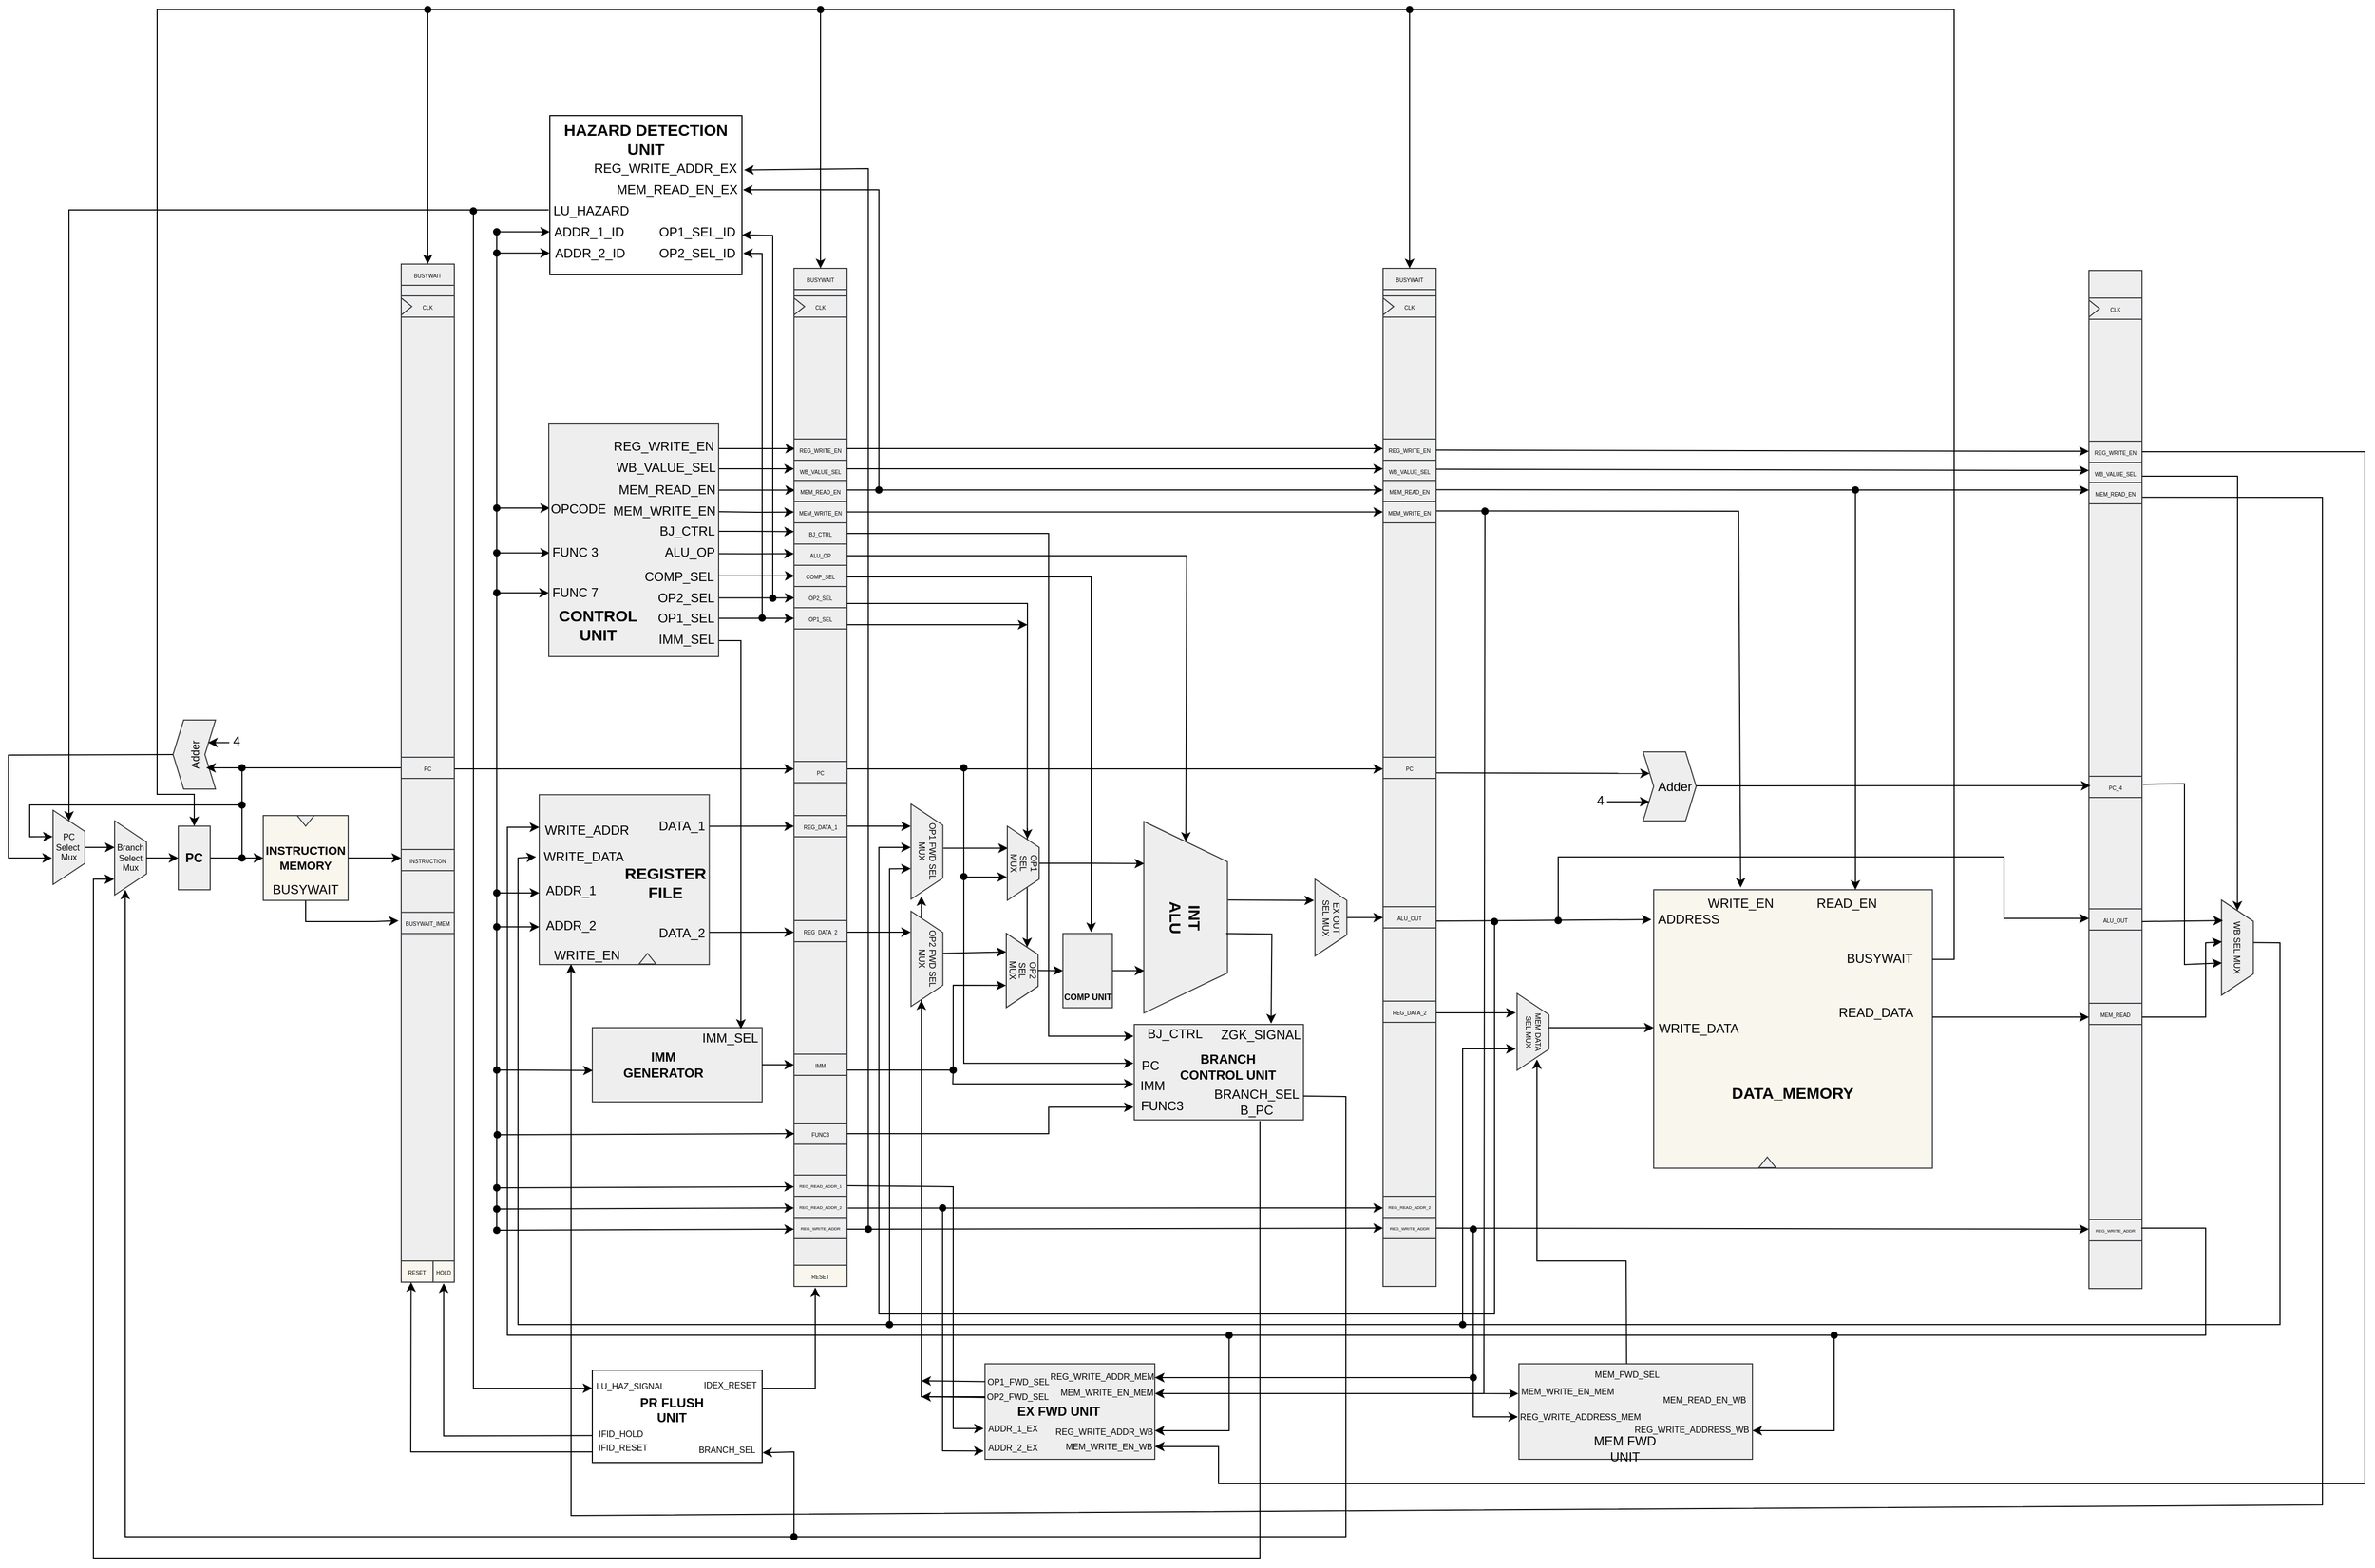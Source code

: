 <mxfile version="21.7.5" type="device">
  <diagram name="Page-1" id="Af7AP3Fj3nr_ey9SDYD-">
    <mxGraphModel dx="1885" dy="1620" grid="1" gridSize="10" guides="1" tooltips="1" connect="1" arrows="1" fold="1" page="1" pageScale="1" pageWidth="850" pageHeight="1100" math="0" shadow="0">
      <root>
        <mxCell id="0" />
        <mxCell id="1" parent="0" />
        <mxCell id="3l47Nc2kNrJPuL0uOXAb-8" style="edgeStyle=orthogonalEdgeStyle;rounded=0;orthogonalLoop=1;jettySize=auto;html=1;exitX=0.5;exitY=1;exitDx=0;exitDy=0;entryX=-0.048;entryY=0.645;entryDx=0;entryDy=0;entryPerimeter=0;" parent="1" source="-pVyr4qSZW9j6nxWmR7E-1" target="HLhZyPjLY0RMyOh3kIm4-85" edge="1">
          <mxGeometry relative="1" as="geometry" />
        </mxCell>
        <mxCell id="-pVyr4qSZW9j6nxWmR7E-1" value="" style="whiteSpace=wrap;html=1;aspect=fixed;fillColor=#f9f7ed;strokeColor=#36393d;" parent="1" vertex="1">
          <mxGeometry x="220" y="280" width="80" height="80" as="geometry" />
        </mxCell>
        <mxCell id="-pVyr4qSZW9j6nxWmR7E-20" value="" style="rounded=0;whiteSpace=wrap;html=1;fillColor=#eeeeee;strokeColor=#36393d;" parent="1" vertex="1">
          <mxGeometry x="530" y="480" width="160" height="70" as="geometry" />
        </mxCell>
        <mxCell id="-pVyr4qSZW9j6nxWmR7E-24" value="&lt;div style=&quot;font-size: 15px;&quot;&gt;&lt;font style=&quot;font-size: 15px;&quot;&gt;&lt;b&gt;&lt;font style=&quot;font-size: 15px;&quot; color=&quot;#000000&quot;&gt;INT&lt;/font&gt;&lt;/b&gt;&lt;/font&gt;&lt;/div&gt;&lt;div style=&quot;font-size: 15px;&quot;&gt;&lt;font style=&quot;font-size: 15px;&quot;&gt;&lt;b&gt;&lt;font style=&quot;font-size: 15px;&quot; color=&quot;#000000&quot;&gt;ALU&lt;/font&gt;&lt;/b&gt;&lt;/font&gt;&lt;/div&gt;" style="shape=trapezoid;perimeter=trapezoidPerimeter;whiteSpace=wrap;html=1;fixedSize=1;fillColor=#eeeeee;strokeColor=#36393d;rotation=90;size=37.87;" parent="1" vertex="1">
          <mxGeometry x="998.7" y="336.57" width="180.63" height="78.76" as="geometry" />
        </mxCell>
        <mxCell id="-pVyr4qSZW9j6nxWmR7E-25" value="" style="rounded=0;whiteSpace=wrap;html=1;fillColor=#eeeeee;strokeColor=#36393d;" parent="1" vertex="1">
          <mxGeometry x="1040.63" y="477" width="159.37" height="90" as="geometry" />
        </mxCell>
        <mxCell id="HLhZyPjLY0RMyOh3kIm4-180" style="edgeStyle=orthogonalEdgeStyle;rounded=0;orthogonalLoop=1;jettySize=auto;html=1;exitX=0.5;exitY=0;exitDx=0;exitDy=0;" parent="1" source="-pVyr4qSZW9j6nxWmR7E-39" edge="1">
          <mxGeometry relative="1" as="geometry">
            <mxPoint x="1050" y="325.286" as="targetPoint" />
          </mxGeometry>
        </mxCell>
        <mxCell id="HLhZyPjLY0RMyOh3kIm4-177" style="edgeStyle=orthogonalEdgeStyle;rounded=0;orthogonalLoop=1;jettySize=auto;html=1;exitX=1;exitY=0.5;exitDx=0;exitDy=0;" parent="1" source="-pVyr4qSZW9j6nxWmR7E-41" edge="1">
          <mxGeometry relative="1" as="geometry">
            <mxPoint x="1050" y="426.222" as="targetPoint" />
          </mxGeometry>
        </mxCell>
        <mxCell id="-pVyr4qSZW9j6nxWmR7E-41" value="" style="rounded=0;whiteSpace=wrap;html=1;fillColor=#eeeeee;strokeColor=#36393d;fontColor=#000000;" parent="1" vertex="1">
          <mxGeometry x="973.39" y="391.25" width="46.61" height="70" as="geometry" />
        </mxCell>
        <mxCell id="-pVyr4qSZW9j6nxWmR7E-43" value="&lt;div style=&quot;font-size: 11px;&quot;&gt;&lt;b&gt;&lt;font style=&quot;font-size: 11px;&quot;&gt;INSTRUCTION MEMORY&lt;br&gt;&lt;/font&gt;&lt;/b&gt;&lt;/div&gt;" style="text;html=1;strokeColor=none;fillColor=none;align=center;verticalAlign=middle;whiteSpace=wrap;rounded=0;fontColor=#000000;" parent="1" vertex="1">
          <mxGeometry x="230" y="305" width="60" height="30" as="geometry" />
        </mxCell>
        <mxCell id="-pVyr4qSZW9j6nxWmR7E-46" value="&lt;div&gt;Register &lt;br&gt;&lt;/div&gt;&lt;div&gt;File&lt;br&gt;&lt;/div&gt;" style="text;html=1;strokeColor=none;fillColor=none;align=center;verticalAlign=middle;whiteSpace=wrap;rounded=0;fontColor=#000000;" parent="1" vertex="1">
          <mxGeometry x="489" y="315" width="60" height="30" as="geometry" />
        </mxCell>
        <mxCell id="-pVyr4qSZW9j6nxWmR7E-49" value="&lt;div style=&quot;font-size: 8px;&quot;&gt;&lt;font style=&quot;font-size: 8px;&quot; color=&quot;#000000&quot;&gt;OP2&lt;/font&gt;&lt;/div&gt;&lt;div style=&quot;font-size: 8px;&quot;&gt;&lt;font style=&quot;font-size: 8px;&quot; color=&quot;#000000&quot;&gt;SEL&lt;/font&gt;&lt;/div&gt;&lt;div style=&quot;font-size: 8px;&quot;&gt;&lt;font style=&quot;font-size: 8px;&quot; color=&quot;#000000&quot;&gt;MUX&lt;br&gt;&lt;/font&gt;&lt;/div&gt;" style="shape=trapezoid;perimeter=trapezoidPerimeter;whiteSpace=wrap;html=1;fixedSize=1;fillColor=#eeeeee;strokeColor=#36393d;rotation=90;" parent="1" vertex="1">
          <mxGeometry x="900" y="411.07" width="70" height="30" as="geometry" />
        </mxCell>
        <mxCell id="-pVyr4qSZW9j6nxWmR7E-51" value="&lt;p style=&quot;line-height: 40%;&quot;&gt;&lt;/p&gt;&lt;div&gt;&lt;b&gt;&lt;font style=&quot;font-size: 8px;&quot;&gt;COMP UNIT&lt;/font&gt;&lt;/b&gt;&lt;/div&gt;&lt;p&gt;&lt;/p&gt;" style="text;html=1;strokeColor=none;fillColor=none;align=center;verticalAlign=middle;whiteSpace=wrap;rounded=0;fontColor=#000000;rotation=0;" parent="1" vertex="1">
          <mxGeometry x="973.39" y="450" width="48" height="0.56" as="geometry" />
        </mxCell>
        <mxCell id="HLhZyPjLY0RMyOh3kIm4-326" style="edgeStyle=orthogonalEdgeStyle;rounded=0;orthogonalLoop=1;jettySize=auto;html=1;exitX=0.5;exitY=0;exitDx=0;exitDy=0;entryX=0;entryY=0.5;entryDx=0;entryDy=0;" parent="1" source="-pVyr4qSZW9j6nxWmR7E-52" target="HLhZyPjLY0RMyOh3kIm4-325" edge="1">
          <mxGeometry relative="1" as="geometry">
            <mxPoint x="1270" y="376.417" as="targetPoint" />
          </mxGeometry>
        </mxCell>
        <mxCell id="-pVyr4qSZW9j6nxWmR7E-52" value="&lt;div style=&quot;font-size: 8px;&quot;&gt;&lt;font style=&quot;font-size: 8px;&quot; color=&quot;#000000&quot;&gt;EX OUT&lt;/font&gt;&lt;/div&gt;&lt;div style=&quot;font-size: 8px;&quot;&gt;&lt;font style=&quot;font-size: 8px;&quot; color=&quot;#000000&quot;&gt;SEL MUX&lt;br&gt;&lt;/font&gt;&lt;/div&gt;" style="shape=trapezoid;perimeter=trapezoidPerimeter;whiteSpace=wrap;html=1;fixedSize=1;fillColor=#eeeeee;strokeColor=#36393d;rotation=90;" parent="1" vertex="1">
          <mxGeometry x="1189.63" y="361.25" width="72.5" height="30" as="geometry" />
        </mxCell>
        <mxCell id="-pVyr4qSZW9j6nxWmR7E-58" value="&lt;div&gt;&lt;b&gt;IMM&lt;/b&gt;&lt;/div&gt;&lt;div&gt;&lt;b&gt;GENERATOR&lt;/b&gt;&lt;/div&gt;" style="text;html=1;strokeColor=none;fillColor=none;align=center;verticalAlign=middle;whiteSpace=wrap;rounded=0;fontColor=#000000;" parent="1" vertex="1">
          <mxGeometry x="567" y="500" width="60" height="30" as="geometry" />
        </mxCell>
        <mxCell id="-pVyr4qSZW9j6nxWmR7E-59" value="&lt;b&gt;BRANCH CONTROL UNIT&lt;/b&gt;" style="text;html=1;strokeColor=none;fillColor=none;align=center;verticalAlign=middle;whiteSpace=wrap;rounded=0;fontColor=#000000;spacingTop=1;spacing=2;" parent="1" vertex="1">
          <mxGeometry x="1079.33" y="501" width="100" height="30" as="geometry" />
        </mxCell>
        <mxCell id="-pVyr4qSZW9j6nxWmR7E-64" value="" style="group" parent="1" vertex="1" connectable="0">
          <mxGeometry x="135" y="190" width="100" height="65" as="geometry" />
        </mxCell>
        <mxCell id="-pVyr4qSZW9j6nxWmR7E-16" value="" style="shape=step;perimeter=stepPerimeter;whiteSpace=wrap;html=1;fixedSize=1;size=10;fillColor=#eeeeee;strokeColor=#36393d;rotation=-180;" parent="-pVyr4qSZW9j6nxWmR7E-64" vertex="1">
          <mxGeometry width="40" height="65" as="geometry" />
        </mxCell>
        <mxCell id="-pVyr4qSZW9j6nxWmR7E-45" value="&lt;font style=&quot;font-size: 10px;&quot; color=&quot;#000000&quot;&gt;Adder&lt;/font&gt;" style="text;html=1;strokeColor=none;fillColor=none;align=center;verticalAlign=middle;whiteSpace=wrap;rounded=0;rotation=-90;" parent="-pVyr4qSZW9j6nxWmR7E-64" vertex="1">
          <mxGeometry x="-5" y="21.25" width="50" height="22.5" as="geometry" />
        </mxCell>
        <mxCell id="-pVyr4qSZW9j6nxWmR7E-75" value="" style="endArrow=classic;html=1;rounded=0;" parent="-pVyr4qSZW9j6nxWmR7E-64" edge="1">
          <mxGeometry width="50" height="50" relative="1" as="geometry">
            <mxPoint x="53" y="21.25" as="sourcePoint" />
            <mxPoint x="33" y="21.25" as="targetPoint" />
          </mxGeometry>
        </mxCell>
        <mxCell id="s9KCdLrKtUiWxoVM0cNU-107" value="4" style="text;html=1;strokeColor=none;fillColor=none;align=center;verticalAlign=middle;whiteSpace=wrap;rounded=0;" parent="-pVyr4qSZW9j6nxWmR7E-64" vertex="1">
          <mxGeometry x="50" y="5" width="20" height="30" as="geometry" />
        </mxCell>
        <mxCell id="-pVyr4qSZW9j6nxWmR7E-66" style="edgeStyle=orthogonalEdgeStyle;rounded=0;orthogonalLoop=1;jettySize=auto;html=1;exitX=1;exitY=0.5;exitDx=0;exitDy=0;entryX=0;entryY=0.5;entryDx=0;entryDy=0;" parent="1" source="-pVyr4qSZW9j6nxWmR7E-2" target="-pVyr4qSZW9j6nxWmR7E-1" edge="1">
          <mxGeometry relative="1" as="geometry" />
        </mxCell>
        <mxCell id="-pVyr4qSZW9j6nxWmR7E-70" value="" style="group" parent="1" vertex="1" connectable="0">
          <mxGeometry x="140" y="290" width="30" height="60" as="geometry" />
        </mxCell>
        <mxCell id="-pVyr4qSZW9j6nxWmR7E-2" value="" style="rounded=0;whiteSpace=wrap;html=1;fillColor=#eeeeee;strokeColor=#36393d;" parent="-pVyr4qSZW9j6nxWmR7E-70" vertex="1">
          <mxGeometry width="30" height="60" as="geometry" />
        </mxCell>
        <mxCell id="-pVyr4qSZW9j6nxWmR7E-42" value="&lt;b&gt;PC&lt;/b&gt;" style="text;html=1;align=center;verticalAlign=middle;whiteSpace=wrap;rounded=0;fontColor=#000000;" parent="-pVyr4qSZW9j6nxWmR7E-70" vertex="1">
          <mxGeometry y="15" width="30" height="30" as="geometry" />
        </mxCell>
        <mxCell id="-pVyr4qSZW9j6nxWmR7E-71" value="" style="group" parent="1" vertex="1" connectable="0">
          <mxGeometry x="80" y="285" width="30" height="70" as="geometry" />
        </mxCell>
        <mxCell id="-pVyr4qSZW9j6nxWmR7E-3" value="" style="shape=trapezoid;perimeter=trapezoidPerimeter;whiteSpace=wrap;html=1;fixedSize=1;fillColor=#eeeeee;strokeColor=#36393d;rotation=90;" parent="-pVyr4qSZW9j6nxWmR7E-71" vertex="1">
          <mxGeometry x="-20" y="20" width="70" height="30" as="geometry" />
        </mxCell>
        <mxCell id="-pVyr4qSZW9j6nxWmR7E-44" value="&lt;div style=&quot;font-size: 8px;&quot;&gt;&lt;font style=&quot;font-size: 8px;&quot;&gt;Branch Select &lt;br&gt;&lt;/font&gt;&lt;/div&gt;&lt;div style=&quot;font-size: 8px;&quot;&gt;&lt;font style=&quot;font-size: 8px;&quot;&gt;Mux&lt;/font&gt;&lt;br&gt;&lt;/div&gt;" style="text;html=1;strokeColor=none;fillColor=none;align=center;verticalAlign=middle;whiteSpace=wrap;rounded=0;fontColor=#000000;" parent="-pVyr4qSZW9j6nxWmR7E-71" vertex="1">
          <mxGeometry y="20" width="30" height="30" as="geometry" />
        </mxCell>
        <mxCell id="-pVyr4qSZW9j6nxWmR7E-72" style="edgeStyle=orthogonalEdgeStyle;rounded=0;orthogonalLoop=1;jettySize=auto;html=1;exitX=1;exitY=0.5;exitDx=0;exitDy=0;entryX=0;entryY=0.5;entryDx=0;entryDy=0;" parent="1" source="-pVyr4qSZW9j6nxWmR7E-44" target="-pVyr4qSZW9j6nxWmR7E-42" edge="1">
          <mxGeometry relative="1" as="geometry" />
        </mxCell>
        <mxCell id="-pVyr4qSZW9j6nxWmR7E-74" value="" style="endArrow=classic;html=1;rounded=0;startArrow=oval;startFill=1;edgeStyle=orthogonalEdgeStyle;entryX=0.25;entryY=1;entryDx=0;entryDy=0;endFill=1;" parent="1" target="-pVyr4qSZW9j6nxWmR7E-45" edge="1">
          <mxGeometry width="50" height="50" relative="1" as="geometry">
            <mxPoint x="200" y="320" as="sourcePoint" />
            <mxPoint x="200" y="240" as="targetPoint" />
            <Array as="points">
              <mxPoint x="200" y="235" />
            </Array>
          </mxGeometry>
        </mxCell>
        <mxCell id="-pVyr4qSZW9j6nxWmR7E-85" value="" style="endArrow=none;html=1;rounded=0;" parent="1" edge="1">
          <mxGeometry width="50" height="50" relative="1" as="geometry">
            <mxPoint x="440" y="670" as="sourcePoint" />
            <mxPoint x="440" y="-270" as="targetPoint" />
          </mxGeometry>
        </mxCell>
        <mxCell id="-pVyr4qSZW9j6nxWmR7E-86" value="" style="endArrow=classic;html=1;rounded=0;entryX=0;entryY=0.5;entryDx=0;entryDy=0;startArrow=oval;startFill=1;" parent="1" edge="1">
          <mxGeometry width="50" height="50" relative="1" as="geometry">
            <mxPoint x="200" y="235" as="sourcePoint" />
            <mxPoint x="360" y="235" as="targetPoint" />
          </mxGeometry>
        </mxCell>
        <mxCell id="-pVyr4qSZW9j6nxWmR7E-96" value="" style="endArrow=classic;html=1;rounded=0;startArrow=oval;startFill=1;entryX=0;entryY=0.5;entryDx=0;entryDy=0;" parent="1" target="-pVyr4qSZW9j6nxWmR7E-108" edge="1">
          <mxGeometry width="50" height="50" relative="1" as="geometry">
            <mxPoint x="440" y="70" as="sourcePoint" />
            <mxPoint x="480" y="70" as="targetPoint" />
          </mxGeometry>
        </mxCell>
        <mxCell id="-pVyr4qSZW9j6nxWmR7E-18" value="" style="whiteSpace=wrap;html=1;aspect=fixed;fillColor=#eeeeee;strokeColor=#36393d;" parent="1" vertex="1">
          <mxGeometry x="480" y="260.32" width="160.209" height="160.209" as="geometry" />
        </mxCell>
        <mxCell id="-pVyr4qSZW9j6nxWmR7E-62" value="&lt;div style=&quot;font-size: 15px;&quot;&gt;&lt;font style=&quot;font-size: 15px;&quot;&gt;&lt;b&gt;REGISTER &lt;br&gt;&lt;/b&gt;&lt;/font&gt;&lt;/div&gt;&lt;div style=&quot;font-size: 15px;&quot;&gt;&lt;font style=&quot;font-size: 15px;&quot;&gt;&lt;b&gt;FILE&lt;/b&gt;&lt;/font&gt;&lt;br&gt;&lt;/div&gt;" style="text;html=1;strokeColor=none;fillColor=none;align=center;verticalAlign=middle;whiteSpace=wrap;rounded=0;fontColor=#000000;" parent="1" vertex="1">
          <mxGeometry x="567.375" y="326.255" width="63.75" height="33.75" as="geometry" />
        </mxCell>
        <mxCell id="-pVyr4qSZW9j6nxWmR7E-99" value="WRITE_ADDR" style="text;html=1;strokeColor=none;fillColor=none;align=center;verticalAlign=middle;whiteSpace=wrap;rounded=0;fontColor=#000000;" parent="1" vertex="1">
          <mxGeometry x="489.22" y="279" width="71.78" height="30" as="geometry" />
        </mxCell>
        <mxCell id="-pVyr4qSZW9j6nxWmR7E-100" value="" style="group" parent="1" vertex="1" connectable="0">
          <mxGeometry x="440" y="369" width="100" height="30" as="geometry" />
        </mxCell>
        <mxCell id="-pVyr4qSZW9j6nxWmR7E-88" value="" style="endArrow=classic;html=1;rounded=0;startArrow=oval;startFill=1;" parent="-pVyr4qSZW9j6nxWmR7E-100" edge="1">
          <mxGeometry width="50" height="50" relative="1" as="geometry">
            <mxPoint y="16" as="sourcePoint" />
            <mxPoint x="40" y="16" as="targetPoint" />
          </mxGeometry>
        </mxCell>
        <mxCell id="-pVyr4qSZW9j6nxWmR7E-98" value="&lt;div&gt;ADDR_2&lt;br&gt;&lt;/div&gt;" style="text;html=1;strokeColor=none;fillColor=none;align=center;verticalAlign=middle;whiteSpace=wrap;rounded=0;fontColor=#000000;" parent="-pVyr4qSZW9j6nxWmR7E-100" vertex="1">
          <mxGeometry x="40" width="60" height="30" as="geometry" />
        </mxCell>
        <mxCell id="-pVyr4qSZW9j6nxWmR7E-101" value="" style="group" parent="1" vertex="1" connectable="0">
          <mxGeometry x="440" y="336" width="100" height="30" as="geometry" />
        </mxCell>
        <mxCell id="-pVyr4qSZW9j6nxWmR7E-87" value="" style="endArrow=classic;html=1;rounded=0;startArrow=oval;startFill=1;" parent="-pVyr4qSZW9j6nxWmR7E-101" edge="1">
          <mxGeometry width="50" height="50" relative="1" as="geometry">
            <mxPoint y="17" as="sourcePoint" />
            <mxPoint x="40" y="17" as="targetPoint" />
          </mxGeometry>
        </mxCell>
        <mxCell id="-pVyr4qSZW9j6nxWmR7E-97" value="ADDR_1" style="text;html=1;strokeColor=none;fillColor=none;align=center;verticalAlign=middle;whiteSpace=wrap;rounded=0;fontColor=#000000;" parent="-pVyr4qSZW9j6nxWmR7E-101" vertex="1">
          <mxGeometry x="40" width="60" height="30" as="geometry" />
        </mxCell>
        <mxCell id="-pVyr4qSZW9j6nxWmR7E-102" value="WRITE_DATA" style="text;html=1;strokeColor=none;fillColor=none;align=center;verticalAlign=middle;whiteSpace=wrap;rounded=0;fontColor=#000000;" parent="1" vertex="1">
          <mxGeometry x="477" y="304" width="90" height="30" as="geometry" />
        </mxCell>
        <mxCell id="-pVyr4qSZW9j6nxWmR7E-103" value="WRITE_EN" style="text;html=1;strokeColor=none;fillColor=none;align=center;verticalAlign=middle;whiteSpace=wrap;rounded=0;fontColor=#000000;" parent="1" vertex="1">
          <mxGeometry x="489" y="397" width="71.78" height="30" as="geometry" />
        </mxCell>
        <mxCell id="-pVyr4qSZW9j6nxWmR7E-105" value="" style="endArrow=classic;html=1;rounded=0;startArrow=oval;startFill=1;entryX=0;entryY=0.647;entryDx=0;entryDy=0;entryPerimeter=0;" parent="1" edge="1">
          <mxGeometry width="50" height="50" relative="1" as="geometry">
            <mxPoint x="440" y="32.32" as="sourcePoint" />
            <mxPoint x="490" y="32.32" as="targetPoint" />
          </mxGeometry>
        </mxCell>
        <mxCell id="-pVyr4qSZW9j6nxWmR7E-106" value="" style="endArrow=classic;html=1;rounded=0;startArrow=oval;startFill=1;entryX=0;entryY=0.647;entryDx=0;entryDy=0;entryPerimeter=0;" parent="1" edge="1">
          <mxGeometry width="50" height="50" relative="1" as="geometry">
            <mxPoint x="440" y="-10" as="sourcePoint" />
            <mxPoint x="490" y="-10" as="targetPoint" />
          </mxGeometry>
        </mxCell>
        <mxCell id="-pVyr4qSZW9j6nxWmR7E-109" value="" style="endArrow=classic;html=1;rounded=0;entryX=0.009;entryY=0.577;entryDx=0;entryDy=0;entryPerimeter=0;startArrow=oval;startFill=1;" parent="1" edge="1">
          <mxGeometry width="50" height="50" relative="1" as="geometry">
            <mxPoint x="440" y="520" as="sourcePoint" />
            <mxPoint x="530.44" y="520.39" as="targetPoint" />
          </mxGeometry>
        </mxCell>
        <mxCell id="-pVyr4qSZW9j6nxWmR7E-110" value="" style="endArrow=classic;html=1;rounded=0;exitX=1;exitY=0.5;exitDx=0;exitDy=0;" parent="1" edge="1">
          <mxGeometry width="50" height="50" relative="1" as="geometry">
            <mxPoint x="390" y="236" as="sourcePoint" />
            <mxPoint x="720.0" y="236" as="targetPoint" />
          </mxGeometry>
        </mxCell>
        <mxCell id="-pVyr4qSZW9j6nxWmR7E-111" value="DATA_1" style="text;html=1;strokeColor=none;fillColor=none;align=center;verticalAlign=middle;whiteSpace=wrap;rounded=0;fontColor=#000000;" parent="1" vertex="1">
          <mxGeometry x="590" y="275" width="48.78" height="30" as="geometry" />
        </mxCell>
        <mxCell id="-pVyr4qSZW9j6nxWmR7E-112" value="DATA_2" style="text;html=1;strokeColor=none;fillColor=none;align=center;verticalAlign=middle;whiteSpace=wrap;rounded=0;fontColor=#000000;" parent="1" vertex="1">
          <mxGeometry x="590" y="376" width="48.78" height="30" as="geometry" />
        </mxCell>
        <mxCell id="HLhZyPjLY0RMyOh3kIm4-1" value="" style="edgeStyle=orthogonalEdgeStyle;rounded=0;orthogonalLoop=1;jettySize=auto;html=1;entryX=0.881;entryY=0.016;entryDx=0;entryDy=0;entryPerimeter=0;" parent="1" source="-pVyr4qSZW9j6nxWmR7E-113" target="-pVyr4qSZW9j6nxWmR7E-20" edge="1">
          <mxGeometry relative="1" as="geometry">
            <mxPoint x="670" y="450" as="targetPoint" />
            <Array as="points">
              <mxPoint x="670" y="115" />
              <mxPoint x="670" y="481" />
            </Array>
          </mxGeometry>
        </mxCell>
        <mxCell id="HLhZyPjLY0RMyOh3kIm4-4" value="IMM_SEL" style="text;html=1;strokeColor=none;fillColor=none;align=center;verticalAlign=middle;whiteSpace=wrap;rounded=0;fontColor=#000000;" parent="1" vertex="1">
          <mxGeometry x="630" y="480" width="60" height="20" as="geometry" />
        </mxCell>
        <mxCell id="HLhZyPjLY0RMyOh3kIm4-7" style="edgeStyle=orthogonalEdgeStyle;rounded=0;orthogonalLoop=1;jettySize=auto;html=1;entryX=0.004;entryY=0.328;entryDx=0;entryDy=0;entryPerimeter=0;exitX=0.998;exitY=0.559;exitDx=0;exitDy=0;exitPerimeter=0;" parent="1" source="HLhZyPjLY0RMyOh3kIm4-5" edge="1">
          <mxGeometry relative="1" as="geometry">
            <mxPoint x="649.88" y="33.12" as="sourcePoint" />
            <mxPoint x="719.88" y="33.12" as="targetPoint" />
          </mxGeometry>
        </mxCell>
        <mxCell id="HLhZyPjLY0RMyOh3kIm4-9" value="" style="endArrow=classic;html=1;rounded=0;entryX=0;entryY=0.5;entryDx=0;entryDy=0;" parent="1" edge="1">
          <mxGeometry width="50" height="50" relative="1" as="geometry">
            <mxPoint x="770" y="236" as="sourcePoint" />
            <mxPoint x="1275" y="236" as="targetPoint" />
          </mxGeometry>
        </mxCell>
        <mxCell id="HLhZyPjLY0RMyOh3kIm4-15" style="edgeStyle=orthogonalEdgeStyle;rounded=0;orthogonalLoop=1;jettySize=auto;html=1;entryX=0.004;entryY=0.328;entryDx=0;entryDy=0;entryPerimeter=0;exitX=1;exitY=0.5;exitDx=0;exitDy=0;" parent="1" source="HLhZyPjLY0RMyOh3kIm4-10" edge="1">
          <mxGeometry relative="1" as="geometry">
            <mxPoint x="650" y="12.29" as="sourcePoint" />
            <mxPoint x="720" y="12.29" as="targetPoint" />
          </mxGeometry>
        </mxCell>
        <mxCell id="HLhZyPjLY0RMyOh3kIm4-19" style="edgeStyle=orthogonalEdgeStyle;rounded=0;orthogonalLoop=1;jettySize=auto;html=1;entryX=0.004;entryY=0.328;entryDx=0;entryDy=0;entryPerimeter=0;" parent="1" edge="1">
          <mxGeometry relative="1" as="geometry">
            <mxPoint x="649" y="-26.88" as="sourcePoint" />
            <mxPoint x="721" y="-26.88" as="targetPoint" />
          </mxGeometry>
        </mxCell>
        <mxCell id="HLhZyPjLY0RMyOh3kIm4-20" style="edgeStyle=orthogonalEdgeStyle;rounded=0;orthogonalLoop=1;jettySize=auto;html=1;entryX=0.004;entryY=0.328;entryDx=0;entryDy=0;entryPerimeter=0;" parent="1" edge="1">
          <mxGeometry relative="1" as="geometry">
            <mxPoint x="648" y="-47" as="sourcePoint" />
            <mxPoint x="720" y="-47" as="targetPoint" />
          </mxGeometry>
        </mxCell>
        <mxCell id="HLhZyPjLY0RMyOh3kIm4-21" style="edgeStyle=orthogonalEdgeStyle;rounded=0;orthogonalLoop=1;jettySize=auto;html=1;entryX=0.004;entryY=0.328;entryDx=0;entryDy=0;entryPerimeter=0;" parent="1" edge="1">
          <mxGeometry relative="1" as="geometry">
            <mxPoint x="649" y="-66" as="sourcePoint" />
            <mxPoint x="721" y="-66" as="targetPoint" />
          </mxGeometry>
        </mxCell>
        <mxCell id="HLhZyPjLY0RMyOh3kIm4-22" style="edgeStyle=orthogonalEdgeStyle;rounded=0;orthogonalLoop=1;jettySize=auto;html=1;entryX=0.004;entryY=0.328;entryDx=0;entryDy=0;entryPerimeter=0;exitX=1;exitY=0.5;exitDx=0;exitDy=0;" parent="1" edge="1">
          <mxGeometry relative="1" as="geometry">
            <mxPoint x="649" y="-6.5" as="sourcePoint" />
            <mxPoint x="720" y="-6.21" as="targetPoint" />
          </mxGeometry>
        </mxCell>
        <mxCell id="HLhZyPjLY0RMyOh3kIm4-24" value="" style="endArrow=classic;html=1;rounded=0;entryX=-0.11;entryY=0.581;entryDx=0;entryDy=0;entryPerimeter=0;exitX=1.001;exitY=0.373;exitDx=0;exitDy=0;exitPerimeter=0;" parent="1" edge="1">
          <mxGeometry width="50" height="50" relative="1" as="geometry">
            <mxPoint x="640.37" y="290.078" as="sourcePoint" />
            <mxPoint x="720.0" y="290.0" as="targetPoint" />
          </mxGeometry>
        </mxCell>
        <mxCell id="HLhZyPjLY0RMyOh3kIm4-46" style="edgeStyle=orthogonalEdgeStyle;rounded=0;orthogonalLoop=1;jettySize=auto;html=1;exitX=0.997;exitY=0.818;exitDx=0;exitDy=0;exitPerimeter=0;" parent="1" edge="1">
          <mxGeometry relative="1" as="geometry">
            <mxPoint x="649.48" y="74.71" as="sourcePoint" />
            <mxPoint x="720.48" y="74.71" as="targetPoint" />
          </mxGeometry>
        </mxCell>
        <mxCell id="HLhZyPjLY0RMyOh3kIm4-82" value="" style="group" parent="1" vertex="1" connectable="0">
          <mxGeometry x="1530" y="350" width="262.5" height="262.5" as="geometry" />
        </mxCell>
        <mxCell id="-pVyr4qSZW9j6nxWmR7E-26" value="" style="whiteSpace=wrap;html=1;aspect=fixed;fillColor=#f9f7ed;strokeColor=#36393d;" parent="HLhZyPjLY0RMyOh3kIm4-82" vertex="1">
          <mxGeometry width="262.5" height="262.5" as="geometry" />
        </mxCell>
        <mxCell id="-pVyr4qSZW9j6nxWmR7E-54" value="&lt;font style=&quot;font-size: 15px;&quot;&gt;&lt;b&gt;DATA_MEMORY&lt;/b&gt;&lt;/font&gt;" style="text;html=1;strokeColor=none;fillColor=none;align=center;verticalAlign=middle;whiteSpace=wrap;rounded=0;fontColor=#000000;" parent="HLhZyPjLY0RMyOh3kIm4-82" vertex="1">
          <mxGeometry x="82.38" y="170" width="97.75" height="42.5" as="geometry" />
        </mxCell>
        <mxCell id="s9KCdLrKtUiWxoVM0cNU-60" value="ADDRESS" style="text;html=1;strokeColor=none;fillColor=none;align=center;verticalAlign=middle;whiteSpace=wrap;rounded=0;" parent="HLhZyPjLY0RMyOh3kIm4-82" vertex="1">
          <mxGeometry x="1" y="20" width="64" height="15" as="geometry" />
        </mxCell>
        <mxCell id="s9KCdLrKtUiWxoVM0cNU-61" value="WRITE_EN" style="text;html=1;strokeColor=none;fillColor=none;align=center;verticalAlign=middle;whiteSpace=wrap;rounded=0;" parent="HLhZyPjLY0RMyOh3kIm4-82" vertex="1">
          <mxGeometry x="50" y="5" width="64" height="15" as="geometry" />
        </mxCell>
        <mxCell id="s9KCdLrKtUiWxoVM0cNU-62" value="READ_EN" style="text;html=1;strokeColor=none;fillColor=none;align=center;verticalAlign=middle;whiteSpace=wrap;rounded=0;" parent="HLhZyPjLY0RMyOh3kIm4-82" vertex="1">
          <mxGeometry x="150" y="5" width="64" height="15" as="geometry" />
        </mxCell>
        <mxCell id="s9KCdLrKtUiWxoVM0cNU-63" value="WRITE_DATA" style="text;html=1;strokeColor=none;fillColor=none;align=center;verticalAlign=middle;whiteSpace=wrap;rounded=0;" parent="HLhZyPjLY0RMyOh3kIm4-82" vertex="1">
          <mxGeometry x="3" y="123.75" width="79" height="15" as="geometry" />
        </mxCell>
        <mxCell id="s9KCdLrKtUiWxoVM0cNU-64" value="READ_DATA" style="text;html=1;strokeColor=none;fillColor=none;align=center;verticalAlign=middle;whiteSpace=wrap;rounded=0;" parent="HLhZyPjLY0RMyOh3kIm4-82" vertex="1">
          <mxGeometry x="170" y="108.75" width="79" height="15" as="geometry" />
        </mxCell>
        <mxCell id="3l47Nc2kNrJPuL0uOXAb-1" value="BUSYWAIT" style="text;html=1;strokeColor=none;fillColor=none;align=center;verticalAlign=middle;whiteSpace=wrap;rounded=0;" parent="HLhZyPjLY0RMyOh3kIm4-82" vertex="1">
          <mxGeometry x="183.13" y="50" width="60" height="30" as="geometry" />
        </mxCell>
        <mxCell id="-I9MUBenOoTtmsug1_GX-89" value="" style="triangle;whiteSpace=wrap;html=1;rotation=-90;fillColor=#eeeeee;strokeColor=#36393d;" vertex="1" parent="HLhZyPjLY0RMyOh3kIm4-82">
          <mxGeometry x="102" y="249" width="10" height="16" as="geometry" />
        </mxCell>
        <mxCell id="HLhZyPjLY0RMyOh3kIm4-83" value="" style="group" parent="1" vertex="1" connectable="0">
          <mxGeometry x="1520" y="220" width="60" height="65" as="geometry" />
        </mxCell>
        <mxCell id="-pVyr4qSZW9j6nxWmR7E-56" value="" style="shape=step;perimeter=stepPerimeter;whiteSpace=wrap;html=1;fixedSize=1;size=10;fillColor=#eeeeee;strokeColor=#36393d;" parent="HLhZyPjLY0RMyOh3kIm4-83" vertex="1">
          <mxGeometry width="50" height="65" as="geometry" />
        </mxCell>
        <mxCell id="-pVyr4qSZW9j6nxWmR7E-57" value="&lt;font color=&quot;#000000&quot;&gt;Adder&lt;/font&gt;" style="text;html=1;strokeColor=none;fillColor=none;align=center;verticalAlign=middle;whiteSpace=wrap;rounded=0;" parent="HLhZyPjLY0RMyOh3kIm4-83" vertex="1">
          <mxGeometry x="10" y="17.5" width="40" height="30" as="geometry" />
        </mxCell>
        <mxCell id="HLhZyPjLY0RMyOh3kIm4-85" value="" style="rounded=0;whiteSpace=wrap;html=1;fillColor=#eeeeee;strokeColor=#36393d;" parent="1" vertex="1">
          <mxGeometry x="350" y="-240" width="50" height="960" as="geometry" />
        </mxCell>
        <mxCell id="HLhZyPjLY0RMyOh3kIm4-94" value="&lt;div style=&quot;line-height: 40%;&quot;&gt;&lt;font style=&quot;font-size: 5px;&quot; color=&quot;#000000&quot;&gt;PC&lt;/font&gt;&lt;/div&gt;" style="rounded=0;whiteSpace=wrap;html=1;fillColor=#eeeeee;strokeColor=#36393d;horizontal=1;" parent="1" vertex="1">
          <mxGeometry x="350" y="225" width="50" height="20" as="geometry" />
        </mxCell>
        <mxCell id="HLhZyPjLY0RMyOh3kIm4-95" value="&lt;div style=&quot;line-height: 40%;&quot;&gt;&lt;font style=&quot;font-size: 5px;&quot; color=&quot;#000000&quot;&gt;INSTRUCTION&lt;/font&gt;&lt;/div&gt;" style="rounded=0;whiteSpace=wrap;html=1;fillColor=#eeeeee;strokeColor=#36393d;horizontal=1;" parent="1" vertex="1">
          <mxGeometry x="350" y="312" width="50" height="20" as="geometry" />
        </mxCell>
        <mxCell id="HLhZyPjLY0RMyOh3kIm4-103" value="&lt;div style=&quot;line-height: 40%;&quot;&gt;&lt;font style=&quot;font-size: 5px;&quot; color=&quot;#000000&quot;&gt;RESET&lt;/font&gt;&lt;/div&gt;" style="rounded=0;whiteSpace=wrap;html=1;fillColor=#f9f7ed;strokeColor=#36393d;horizontal=1;imageWidth=25;" parent="1" vertex="1">
          <mxGeometry x="350" y="700" width="30" height="20" as="geometry" />
        </mxCell>
        <mxCell id="HLhZyPjLY0RMyOh3kIm4-104" value="" style="endArrow=classic;html=1;rounded=0;" parent="1" edge="1">
          <mxGeometry width="50" height="50" relative="1" as="geometry">
            <mxPoint x="300" y="320" as="sourcePoint" />
            <mxPoint x="350" y="320" as="targetPoint" />
          </mxGeometry>
        </mxCell>
        <mxCell id="HLhZyPjLY0RMyOh3kIm4-106" value="&lt;div style=&quot;line-height: 40%;&quot;&gt;&lt;font style=&quot;font-size: 5px;&quot; color=&quot;#000000&quot;&gt;HOLD&lt;/font&gt;&lt;/div&gt;" style="rounded=0;whiteSpace=wrap;html=1;fillColor=#f9f7ed;strokeColor=#36393d;horizontal=1;" parent="1" vertex="1">
          <mxGeometry x="380" y="700" width="20" height="20" as="geometry" />
        </mxCell>
        <mxCell id="HLhZyPjLY0RMyOh3kIm4-109" value="" style="endArrow=classic;html=1;rounded=0;entryX=0;entryY=0.5;entryDx=0;entryDy=0;startArrow=oval;startFill=1;" parent="1" edge="1">
          <mxGeometry width="50" height="50" relative="1" as="geometry">
            <mxPoint x="440" y="671" as="sourcePoint" />
            <mxPoint x="720" y="670" as="targetPoint" />
          </mxGeometry>
        </mxCell>
        <mxCell id="HLhZyPjLY0RMyOh3kIm4-110" value="" style="endArrow=classic;html=1;rounded=0;entryX=0;entryY=0.5;entryDx=0;entryDy=0;startArrow=oval;startFill=1;" parent="1" edge="1">
          <mxGeometry width="50" height="50" relative="1" as="geometry">
            <mxPoint x="440" y="651" as="sourcePoint" />
            <mxPoint x="720" y="650" as="targetPoint" />
          </mxGeometry>
        </mxCell>
        <mxCell id="HLhZyPjLY0RMyOh3kIm4-111" value="" style="endArrow=classic;html=1;rounded=0;entryX=0;entryY=0.5;entryDx=0;entryDy=0;startArrow=oval;startFill=1;" parent="1" edge="1">
          <mxGeometry width="50" height="50" relative="1" as="geometry">
            <mxPoint x="440" y="631" as="sourcePoint" />
            <mxPoint x="720" y="630" as="targetPoint" />
          </mxGeometry>
        </mxCell>
        <mxCell id="HLhZyPjLY0RMyOh3kIm4-112" style="edgeStyle=orthogonalEdgeStyle;rounded=0;orthogonalLoop=1;jettySize=auto;html=1;exitX=0.997;exitY=0.818;exitDx=0;exitDy=0;exitPerimeter=0;" parent="1" edge="1">
          <mxGeometry relative="1" as="geometry">
            <mxPoint x="649" y="94" as="sourcePoint" />
            <mxPoint x="720" y="94" as="targetPoint" />
          </mxGeometry>
        </mxCell>
        <mxCell id="-pVyr4qSZW9j6nxWmR7E-30" value="" style="rounded=0;whiteSpace=wrap;html=1;fillColor=#eeeeee;strokeColor=#36393d;movable=1;resizable=1;rotatable=1;deletable=1;editable=1;locked=0;connectable=1;" parent="1" vertex="1">
          <mxGeometry x="489" y="-90" width="160" height="220" as="geometry" />
        </mxCell>
        <mxCell id="-pVyr4qSZW9j6nxWmR7E-47" value="&lt;div style=&quot;font-size: 15px;&quot;&gt;&lt;font style=&quot;font-size: 15px;&quot;&gt;&lt;b&gt;CONTROL&lt;/b&gt;&lt;/font&gt;&lt;/div&gt;&lt;div style=&quot;font-size: 15px;&quot;&gt;&lt;font style=&quot;font-size: 15px;&quot;&gt;&lt;b&gt;UNIT&lt;/b&gt;&lt;/font&gt;&lt;br&gt;&lt;/div&gt;" style="text;html=1;strokeColor=none;fillColor=none;align=center;verticalAlign=middle;whiteSpace=wrap;rounded=0;fontColor=#000000;" parent="1" vertex="1">
          <mxGeometry x="504.25" y="85" width="62.75" height="30" as="geometry" />
        </mxCell>
        <mxCell id="-pVyr4qSZW9j6nxWmR7E-104" value="&lt;div&gt;OPCODE&lt;/div&gt;" style="text;html=1;strokeColor=none;fillColor=none;align=center;verticalAlign=middle;whiteSpace=wrap;rounded=0;fontColor=#000000;" parent="1" vertex="1">
          <mxGeometry x="492" y="-24" width="50" height="30" as="geometry" />
        </mxCell>
        <mxCell id="-pVyr4qSZW9j6nxWmR7E-107" value="FUNC 3" style="text;html=1;strokeColor=none;fillColor=none;align=center;verticalAlign=middle;whiteSpace=wrap;rounded=0;fontColor=#000000;" parent="1" vertex="1">
          <mxGeometry x="489" y="17" width="50" height="30" as="geometry" />
        </mxCell>
        <mxCell id="-pVyr4qSZW9j6nxWmR7E-108" value="FUNC 7" style="text;html=1;strokeColor=none;fillColor=none;align=center;verticalAlign=middle;whiteSpace=wrap;rounded=0;fontColor=#000000;" parent="1" vertex="1">
          <mxGeometry x="489" y="55" width="50" height="30" as="geometry" />
        </mxCell>
        <mxCell id="-pVyr4qSZW9j6nxWmR7E-113" value="IMM_SEL" style="text;html=1;strokeColor=none;fillColor=none;align=center;verticalAlign=middle;whiteSpace=wrap;rounded=0;fontColor=#000000;" parent="1" vertex="1">
          <mxGeometry x="590" y="99" width="58" height="30" as="geometry" />
        </mxCell>
        <mxCell id="-pVyr4qSZW9j6nxWmR7E-128" value="OP1_SEL" style="text;html=1;strokeColor=none;fillColor=none;align=center;verticalAlign=middle;whiteSpace=wrap;rounded=0;fontColor=#000000;" parent="1" vertex="1">
          <mxGeometry x="589" y="79" width="59" height="30" as="geometry" />
        </mxCell>
        <mxCell id="-pVyr4qSZW9j6nxWmR7E-129" value="&lt;div&gt;OP2_SEL&lt;/div&gt;" style="text;html=1;strokeColor=none;fillColor=none;align=center;verticalAlign=middle;whiteSpace=wrap;rounded=0;fontColor=#000000;" parent="1" vertex="1">
          <mxGeometry x="589" y="60" width="59" height="30" as="geometry" />
        </mxCell>
        <mxCell id="HLhZyPjLY0RMyOh3kIm4-5" value="ALU_OP" style="text;html=1;strokeColor=none;fillColor=none;align=center;verticalAlign=middle;whiteSpace=wrap;rounded=0;fontColor=#000000;" parent="1" vertex="1">
          <mxGeometry x="597" y="22" width="50" height="20" as="geometry" />
        </mxCell>
        <mxCell id="HLhZyPjLY0RMyOh3kIm4-10" value="BJ_CTRL" style="text;html=1;strokeColor=none;fillColor=none;align=center;verticalAlign=middle;whiteSpace=wrap;rounded=0;fontColor=#000000;" parent="1" vertex="1">
          <mxGeometry x="596" y="2" width="47" height="20" as="geometry" />
        </mxCell>
        <mxCell id="HLhZyPjLY0RMyOh3kIm4-11" value="MEM_WRITE_EN" style="text;html=1;strokeColor=none;fillColor=none;align=center;verticalAlign=middle;whiteSpace=wrap;rounded=0;fontColor=#000000;" parent="1" vertex="1">
          <mxGeometry x="558" y="-17" width="79.5" height="20" as="geometry" />
        </mxCell>
        <mxCell id="HLhZyPjLY0RMyOh3kIm4-12" value="MEM_READ_EN" style="text;html=1;strokeColor=none;fillColor=none;align=center;verticalAlign=middle;whiteSpace=wrap;rounded=0;fontColor=#000000;" parent="1" vertex="1">
          <mxGeometry x="556" y="-37" width="89" height="20" as="geometry" />
        </mxCell>
        <mxCell id="HLhZyPjLY0RMyOh3kIm4-13" value="WB_VALUE_SEL" style="text;html=1;strokeColor=none;fillColor=none;align=center;verticalAlign=middle;whiteSpace=wrap;rounded=0;fontColor=#000000;" parent="1" vertex="1">
          <mxGeometry x="551" y="-58" width="96.5" height="20" as="geometry" />
        </mxCell>
        <mxCell id="HLhZyPjLY0RMyOh3kIm4-14" value="REG_WRITE_EN" style="text;html=1;strokeColor=none;fillColor=none;align=center;verticalAlign=middle;whiteSpace=wrap;rounded=0;fontColor=#000000;" parent="1" vertex="1">
          <mxGeometry x="549" y="-78" width="97" height="20" as="geometry" />
        </mxCell>
        <mxCell id="HLhZyPjLY0RMyOh3kIm4-113" value="COMP_SEL" style="text;html=1;strokeColor=none;fillColor=none;align=center;verticalAlign=middle;whiteSpace=wrap;rounded=0;fontColor=#000000;" parent="1" vertex="1">
          <mxGeometry x="587" y="45" width="50" height="20" as="geometry" />
        </mxCell>
        <mxCell id="HLhZyPjLY0RMyOh3kIm4-115" style="edgeStyle=orthogonalEdgeStyle;rounded=0;orthogonalLoop=1;jettySize=auto;html=1;exitX=0.997;exitY=0.818;exitDx=0;exitDy=0;exitPerimeter=0;" parent="1" edge="1">
          <mxGeometry relative="1" as="geometry">
            <mxPoint x="649.48" y="54" as="sourcePoint" />
            <mxPoint x="720.48" y="54" as="targetPoint" />
          </mxGeometry>
        </mxCell>
        <mxCell id="HLhZyPjLY0RMyOh3kIm4-163" value="&lt;div style=&quot;font-size: 8px;&quot;&gt;&lt;font style=&quot;font-size: 8px;&quot; color=&quot;#000000&quot;&gt;OP1 FWD SEL&lt;br&gt;&lt;/font&gt;&lt;/div&gt;&lt;div style=&quot;font-size: 8px;&quot;&gt;&lt;font style=&quot;font-size: 8px;&quot; color=&quot;#000000&quot;&gt;MUX&lt;br&gt;&lt;/font&gt;&lt;/div&gt;" style="shape=trapezoid;perimeter=trapezoidPerimeter;whiteSpace=wrap;html=1;fixedSize=1;fillColor=#eeeeee;strokeColor=#36393d;rotation=90;" parent="1" vertex="1">
          <mxGeometry x="800.39" y="299" width="89.74" height="30" as="geometry" />
        </mxCell>
        <mxCell id="HLhZyPjLY0RMyOh3kIm4-164" value="" style="endArrow=classic;html=1;rounded=0;entryX=-0.11;entryY=0.581;entryDx=0;entryDy=0;entryPerimeter=0;exitX=1.001;exitY=0.373;exitDx=0;exitDy=0;exitPerimeter=0;" parent="1" edge="1">
          <mxGeometry width="50" height="50" relative="1" as="geometry">
            <mxPoint x="640.37" y="390.078" as="sourcePoint" />
            <mxPoint x="720.0" y="390.0" as="targetPoint" />
          </mxGeometry>
        </mxCell>
        <mxCell id="HLhZyPjLY0RMyOh3kIm4-166" value="" style="endArrow=classic;html=1;rounded=0;exitX=0.96;exitY=0.7;exitDx=0;exitDy=0;exitPerimeter=0;" parent="1" edge="1">
          <mxGeometry width="50" height="50" relative="1" as="geometry">
            <mxPoint x="770" y="390" as="sourcePoint" />
            <mxPoint x="830" y="390" as="targetPoint" />
          </mxGeometry>
        </mxCell>
        <mxCell id="HLhZyPjLY0RMyOh3kIm4-170" value="" style="endArrow=classic;html=1;rounded=0;exitX=0.96;exitY=0.7;exitDx=0;exitDy=0;exitPerimeter=0;" parent="1" edge="1">
          <mxGeometry width="50" height="50" relative="1" as="geometry">
            <mxPoint x="770" y="290" as="sourcePoint" />
            <mxPoint x="830" y="290" as="targetPoint" />
          </mxGeometry>
        </mxCell>
        <mxCell id="HLhZyPjLY0RMyOh3kIm4-171" value="" style="endArrow=classic;html=1;rounded=0;exitX=0.464;exitY=-0.017;exitDx=0;exitDy=0;exitPerimeter=0;entryX=0.297;entryY=0.981;entryDx=0;entryDy=0;entryPerimeter=0;" parent="1" source="HLhZyPjLY0RMyOh3kIm4-163" target="-pVyr4qSZW9j6nxWmR7E-39" edge="1">
          <mxGeometry width="50" height="50" relative="1" as="geometry">
            <mxPoint x="870" y="310" as="sourcePoint" />
            <mxPoint x="920" y="310" as="targetPoint" />
          </mxGeometry>
        </mxCell>
        <mxCell id="HLhZyPjLY0RMyOh3kIm4-172" value="" style="endArrow=classic;html=1;rounded=0;exitX=0.442;exitY=0.03;exitDx=0;exitDy=0;exitPerimeter=0;entryX=0.25;entryY=1;entryDx=0;entryDy=0;" parent="1" source="HLhZyPjLY0RMyOh3kIm4-162" target="-pVyr4qSZW9j6nxWmR7E-49" edge="1">
          <mxGeometry width="50" height="50" relative="1" as="geometry">
            <mxPoint x="869.99" y="410.005" as="sourcePoint" />
            <mxPoint x="900" y="410" as="targetPoint" />
          </mxGeometry>
        </mxCell>
        <mxCell id="HLhZyPjLY0RMyOh3kIm4-173" value="" style="endArrow=classic;html=1;rounded=0;edgeStyle=orthogonalEdgeStyle;entryX=0.685;entryY=1.011;entryDx=0;entryDy=0;entryPerimeter=0;startArrow=oval;startFill=1;" parent="1" target="-pVyr4qSZW9j6nxWmR7E-39" edge="1">
          <mxGeometry width="50" height="50" relative="1" as="geometry">
            <mxPoint x="880" y="235" as="sourcePoint" />
            <mxPoint x="880" y="335" as="targetPoint" />
            <Array as="points">
              <mxPoint x="880" y="338" />
            </Array>
          </mxGeometry>
        </mxCell>
        <mxCell id="HLhZyPjLY0RMyOh3kIm4-174" value="" style="endArrow=classic;html=1;rounded=0;entryX=0;entryY=0.5;entryDx=0;entryDy=0;" parent="1" source="-pVyr4qSZW9j6nxWmR7E-20" target="HLhZyPjLY0RMyOh3kIm4-53" edge="1">
          <mxGeometry width="50" height="50" relative="1" as="geometry">
            <mxPoint x="680" y="530" as="sourcePoint" />
            <mxPoint x="730" y="480" as="targetPoint" />
          </mxGeometry>
        </mxCell>
        <mxCell id="HLhZyPjLY0RMyOh3kIm4-175" value="" style="endArrow=classic;html=1;rounded=0;entryX=0.702;entryY=1.007;entryDx=0;entryDy=0;entryPerimeter=0;" parent="1" target="-pVyr4qSZW9j6nxWmR7E-49" edge="1">
          <mxGeometry width="50" height="50" relative="1" as="geometry">
            <mxPoint x="770" y="520" as="sourcePoint" />
            <mxPoint x="880" y="440" as="targetPoint" />
            <Array as="points">
              <mxPoint x="870" y="520" />
              <mxPoint x="870" y="440" />
            </Array>
          </mxGeometry>
        </mxCell>
        <mxCell id="HLhZyPjLY0RMyOh3kIm4-176" value="" style="endArrow=classic;html=1;rounded=0;entryX=0;entryY=0.5;entryDx=0;entryDy=0;exitX=0.5;exitY=0;exitDx=0;exitDy=0;" parent="1" source="-pVyr4qSZW9j6nxWmR7E-49" target="-pVyr4qSZW9j6nxWmR7E-41" edge="1">
          <mxGeometry width="50" height="50" relative="1" as="geometry">
            <mxPoint x="932" y="426" as="sourcePoint" />
            <mxPoint x="980" y="380" as="targetPoint" />
          </mxGeometry>
        </mxCell>
        <mxCell id="HLhZyPjLY0RMyOh3kIm4-182" value="" style="endArrow=classic;html=1;rounded=0;" parent="1" edge="1">
          <mxGeometry width="50" height="50" relative="1" as="geometry">
            <mxPoint x="1129" y="359.65" as="sourcePoint" />
            <mxPoint x="1210" y="360" as="targetPoint" />
          </mxGeometry>
        </mxCell>
        <mxCell id="HLhZyPjLY0RMyOh3kIm4-183" value="" style="endArrow=classic;html=1;rounded=0;exitX=0.542;exitY=0.018;exitDx=0;exitDy=0;exitPerimeter=0;entryX=0.809;entryY=-0.01;entryDx=0;entryDy=0;entryPerimeter=0;" parent="1" target="-pVyr4qSZW9j6nxWmR7E-25" edge="1">
          <mxGeometry width="50" height="50" relative="1" as="geometry">
            <mxPoint x="1127.247" y="391.246" as="sourcePoint" />
            <mxPoint x="1170" y="510" as="targetPoint" />
            <Array as="points">
              <mxPoint x="1170.27" y="391.71" />
            </Array>
          </mxGeometry>
        </mxCell>
        <mxCell id="HLhZyPjLY0RMyOh3kIm4-185" value="" style="endArrow=classic;html=1;rounded=0;startArrow=oval;startFill=1;" parent="1" edge="1">
          <mxGeometry width="50" height="50" relative="1" as="geometry">
            <mxPoint x="880" y="337.57" as="sourcePoint" />
            <mxPoint x="1040" y="513.57" as="targetPoint" />
            <Array as="points">
              <mxPoint x="880" y="513.57" />
            </Array>
          </mxGeometry>
        </mxCell>
        <mxCell id="HLhZyPjLY0RMyOh3kIm4-186" value="" style="endArrow=classic;html=1;rounded=0;startArrow=oval;startFill=1;" parent="1" edge="1">
          <mxGeometry width="50" height="50" relative="1" as="geometry">
            <mxPoint x="870" y="520" as="sourcePoint" />
            <mxPoint x="1040" y="533" as="targetPoint" />
            <Array as="points">
              <mxPoint x="869.63" y="533" />
            </Array>
          </mxGeometry>
        </mxCell>
        <mxCell id="HLhZyPjLY0RMyOh3kIm4-187" value="" style="endArrow=classic;html=1;rounded=0;startArrow=oval;startFill=1;" parent="1" edge="1">
          <mxGeometry width="50" height="50" relative="1" as="geometry">
            <mxPoint x="1380" y="380" as="sourcePoint" />
            <mxPoint x="830" y="310" as="targetPoint" />
            <Array as="points">
              <mxPoint x="1380" y="750" />
              <mxPoint x="800" y="750" />
              <mxPoint x="800" y="310" />
            </Array>
          </mxGeometry>
        </mxCell>
        <mxCell id="HLhZyPjLY0RMyOh3kIm4-188" value="&lt;font color=&quot;#000000&quot;&gt;PC&lt;/font&gt;" style="text;html=1;strokeColor=none;fillColor=none;align=center;verticalAlign=middle;whiteSpace=wrap;rounded=0;" parent="1" vertex="1">
          <mxGeometry x="1040.63" y="506" width="30" height="20" as="geometry" />
        </mxCell>
        <mxCell id="HLhZyPjLY0RMyOh3kIm4-189" value="&lt;font color=&quot;#000000&quot;&gt;IMM&lt;/font&gt;" style="text;html=1;strokeColor=none;fillColor=none;align=center;verticalAlign=middle;whiteSpace=wrap;rounded=0;" parent="1" vertex="1">
          <mxGeometry x="1043.31" y="527" width="30" height="15" as="geometry" />
        </mxCell>
        <mxCell id="HLhZyPjLY0RMyOh3kIm4-190" value="" style="rounded=0;whiteSpace=wrap;html=1;fillColor=#eeeeee;strokeColor=#36393d;" parent="1" vertex="1">
          <mxGeometry x="900" y="797" width="160" height="90" as="geometry" />
        </mxCell>
        <mxCell id="HLhZyPjLY0RMyOh3kIm4-191" value="&lt;div&gt;&lt;b&gt;EX FWD UNIT&lt;/b&gt;&lt;/div&gt;&lt;div&gt;&lt;br&gt;&lt;/div&gt;" style="text;html=1;strokeColor=none;fillColor=none;align=center;verticalAlign=middle;whiteSpace=wrap;rounded=0;fontColor=#000000;" parent="1" vertex="1">
          <mxGeometry x="928" y="834" width="83.31" height="29" as="geometry" />
        </mxCell>
        <mxCell id="HLhZyPjLY0RMyOh3kIm4-194" value="" style="endArrow=classic;html=1;rounded=0;exitX=1;exitY=0.5;exitDx=0;exitDy=0;entryX=-0.008;entryY=0.678;entryDx=0;entryDy=0;entryPerimeter=0;" parent="1" source="HLhZyPjLY0RMyOh3kIm4-54" target="HLhZyPjLY0RMyOh3kIm4-190" edge="1">
          <mxGeometry width="50" height="50" relative="1" as="geometry">
            <mxPoint x="773.24" y="630.98" as="sourcePoint" />
            <mxPoint x="890" y="830" as="targetPoint" />
            <Array as="points">
              <mxPoint x="870" y="630" />
              <mxPoint x="870" y="858" />
            </Array>
          </mxGeometry>
        </mxCell>
        <mxCell id="HLhZyPjLY0RMyOh3kIm4-214" value="" style="endArrow=classic;html=1;rounded=0;startArrow=oval;startFill=1;" parent="1" edge="1">
          <mxGeometry width="50" height="50" relative="1" as="geometry">
            <mxPoint x="810" y="760" as="sourcePoint" />
            <mxPoint x="830" y="330" as="targetPoint" />
            <Array as="points">
              <mxPoint x="810" y="330.26" />
            </Array>
          </mxGeometry>
        </mxCell>
        <mxCell id="HLhZyPjLY0RMyOh3kIm4-216" value="" style="group" parent="1" vertex="1" connectable="0">
          <mxGeometry x="720" y="-236" width="50" height="960" as="geometry" />
        </mxCell>
        <mxCell id="-pVyr4qSZW9j6nxWmR7E-22" value="" style="rounded=0;whiteSpace=wrap;html=1;fillColor=#eeeeee;strokeColor=#36393d;" parent="HLhZyPjLY0RMyOh3kIm4-216" vertex="1">
          <mxGeometry width="50" height="960" as="geometry" />
        </mxCell>
        <mxCell id="HLhZyPjLY0RMyOh3kIm4-33" value="&lt;div style=&quot;line-height: 40%;&quot;&gt;&lt;font style=&quot;font-size: 5px;&quot; color=&quot;#000000&quot;&gt;REG_WRITE_EN&lt;/font&gt;&lt;/div&gt;" style="rounded=0;whiteSpace=wrap;html=1;fillColor=#eeeeee;strokeColor=#36393d;horizontal=1;" parent="HLhZyPjLY0RMyOh3kIm4-216" vertex="1">
          <mxGeometry y="161" width="50" height="20" as="geometry" />
        </mxCell>
        <mxCell id="HLhZyPjLY0RMyOh3kIm4-35" value="&lt;div style=&quot;line-height: 40%;&quot;&gt;&lt;font style=&quot;font-size: 5px;&quot; color=&quot;#000000&quot;&gt;WB_VALUE_SEL&lt;/font&gt;&lt;/div&gt;" style="rounded=0;whiteSpace=wrap;html=1;fillColor=#eeeeee;strokeColor=#36393d;horizontal=1;" parent="HLhZyPjLY0RMyOh3kIm4-216" vertex="1">
          <mxGeometry y="181" width="50" height="20" as="geometry" />
        </mxCell>
        <mxCell id="HLhZyPjLY0RMyOh3kIm4-36" value="&lt;div style=&quot;line-height: 40%;&quot;&gt;&lt;font style=&quot;font-size: 5px;&quot; color=&quot;#000000&quot;&gt;MEM_READ_EN&lt;/font&gt;&lt;/div&gt;" style="rounded=0;whiteSpace=wrap;html=1;fillColor=#eeeeee;strokeColor=#36393d;horizontal=1;" parent="HLhZyPjLY0RMyOh3kIm4-216" vertex="1">
          <mxGeometry y="200" width="50" height="20" as="geometry" />
        </mxCell>
        <mxCell id="HLhZyPjLY0RMyOh3kIm4-37" value="&lt;div style=&quot;line-height: 40%;&quot;&gt;&lt;font style=&quot;font-size: 5px;&quot; color=&quot;#000000&quot;&gt;MEM_WRITE_EN&lt;/font&gt;&lt;/div&gt;" style="rounded=0;whiteSpace=wrap;html=1;fillColor=#eeeeee;strokeColor=#36393d;horizontal=1;" parent="HLhZyPjLY0RMyOh3kIm4-216" vertex="1">
          <mxGeometry y="220" width="50" height="20" as="geometry" />
        </mxCell>
        <mxCell id="HLhZyPjLY0RMyOh3kIm4-38" value="&lt;div style=&quot;line-height: 40%;&quot;&gt;&lt;font style=&quot;font-size: 5px;&quot; color=&quot;#000000&quot;&gt;BJ_CTRL&lt;/font&gt;&lt;/div&gt;" style="rounded=0;whiteSpace=wrap;html=1;fillColor=#eeeeee;strokeColor=#36393d;horizontal=1;" parent="HLhZyPjLY0RMyOh3kIm4-216" vertex="1">
          <mxGeometry y="240" width="50" height="20" as="geometry" />
        </mxCell>
        <mxCell id="HLhZyPjLY0RMyOh3kIm4-39" value="&lt;div style=&quot;line-height: 40%;&quot;&gt;&lt;font style=&quot;font-size: 5px;&quot; color=&quot;#000000&quot;&gt;ALU_OP&lt;/font&gt;&lt;/div&gt;" style="rounded=0;whiteSpace=wrap;html=1;fillColor=#eeeeee;strokeColor=#36393d;horizontal=1;" parent="HLhZyPjLY0RMyOh3kIm4-216" vertex="1">
          <mxGeometry y="260" width="50" height="20" as="geometry" />
        </mxCell>
        <mxCell id="HLhZyPjLY0RMyOh3kIm4-40" value="&lt;div style=&quot;line-height: 40%;&quot;&gt;&lt;font style=&quot;font-size: 5px;&quot; color=&quot;#000000&quot;&gt;OP2_SEL&lt;/font&gt;&lt;/div&gt;" style="rounded=0;whiteSpace=wrap;html=1;fillColor=#eeeeee;strokeColor=#36393d;horizontal=1;" parent="HLhZyPjLY0RMyOh3kIm4-216" vertex="1">
          <mxGeometry y="300" width="50" height="20" as="geometry" />
        </mxCell>
        <mxCell id="HLhZyPjLY0RMyOh3kIm4-42" value="&lt;div style=&quot;line-height: 40%;&quot;&gt;&lt;font style=&quot;font-size: 5px;&quot; color=&quot;#000000&quot;&gt;OP1_SEL&lt;/font&gt;&lt;/div&gt;" style="rounded=0;whiteSpace=wrap;html=1;fillColor=#eeeeee;strokeColor=#36393d;horizontal=1;" parent="HLhZyPjLY0RMyOh3kIm4-216" vertex="1">
          <mxGeometry y="320" width="50" height="20" as="geometry" />
        </mxCell>
        <mxCell id="HLhZyPjLY0RMyOh3kIm4-43" value="&lt;div style=&quot;line-height: 40%;&quot;&gt;&lt;font style=&quot;font-size: 5px;&quot; color=&quot;#000000&quot;&gt;PC&lt;/font&gt;&lt;/div&gt;" style="rounded=0;whiteSpace=wrap;html=1;fillColor=#eeeeee;strokeColor=#36393d;horizontal=1;" parent="HLhZyPjLY0RMyOh3kIm4-216" vertex="1">
          <mxGeometry y="465" width="50" height="20" as="geometry" />
        </mxCell>
        <mxCell id="HLhZyPjLY0RMyOh3kIm4-44" value="&lt;div style=&quot;line-height: 40%;&quot;&gt;&lt;font style=&quot;font-size: 5px;&quot; color=&quot;#000000&quot;&gt;REG_DATA_1&lt;/font&gt;&lt;/div&gt;" style="rounded=0;whiteSpace=wrap;html=1;fillColor=#eeeeee;strokeColor=#36393d;horizontal=1;" parent="HLhZyPjLY0RMyOh3kIm4-216" vertex="1">
          <mxGeometry y="516" width="50" height="20" as="geometry" />
        </mxCell>
        <mxCell id="HLhZyPjLY0RMyOh3kIm4-45" value="&lt;div style=&quot;line-height: 40%;&quot;&gt;&lt;font style=&quot;font-size: 5px;&quot; color=&quot;#000000&quot;&gt;REG_DATA_2&lt;/font&gt;&lt;/div&gt;" style="rounded=0;whiteSpace=wrap;html=1;fillColor=#eeeeee;strokeColor=#36393d;horizontal=1;" parent="HLhZyPjLY0RMyOh3kIm4-216" vertex="1">
          <mxGeometry y="615" width="50" height="20" as="geometry" />
        </mxCell>
        <mxCell id="HLhZyPjLY0RMyOh3kIm4-53" value="&lt;div style=&quot;line-height: 40%;&quot;&gt;&lt;font style=&quot;font-size: 5px;&quot; color=&quot;#000000&quot;&gt;IMM&lt;/font&gt;&lt;/div&gt;" style="rounded=0;whiteSpace=wrap;html=1;fillColor=#eeeeee;strokeColor=#36393d;horizontal=1;" parent="HLhZyPjLY0RMyOh3kIm4-216" vertex="1">
          <mxGeometry y="741" width="50" height="20" as="geometry" />
        </mxCell>
        <mxCell id="HLhZyPjLY0RMyOh3kIm4-54" value="&lt;div style=&quot;line-height: 40%; font-size: 4px;&quot;&gt;&lt;font style=&quot;font-size: 4px;&quot; color=&quot;#000000&quot;&gt;REG_READ_ADDR_&lt;/font&gt;&lt;font style=&quot;font-size: 4px;&quot; color=&quot;#000000&quot;&gt;1&lt;/font&gt;&lt;/div&gt;" style="rounded=0;whiteSpace=wrap;html=1;fillColor=#eeeeee;strokeColor=#36393d;horizontal=1;" parent="HLhZyPjLY0RMyOh3kIm4-216" vertex="1">
          <mxGeometry y="855" width="50" height="20" as="geometry" />
        </mxCell>
        <mxCell id="HLhZyPjLY0RMyOh3kIm4-55" value="&lt;div style=&quot;line-height: 40%; font-size: 4px;&quot;&gt;&lt;font style=&quot;font-size: 4px;&quot; color=&quot;#000000&quot;&gt;REG_READ_ADDR_2&lt;/font&gt;&lt;/div&gt;" style="rounded=0;whiteSpace=wrap;html=1;fillColor=#eeeeee;strokeColor=#36393d;horizontal=1;" parent="HLhZyPjLY0RMyOh3kIm4-216" vertex="1">
          <mxGeometry y="875" width="50" height="20" as="geometry" />
        </mxCell>
        <mxCell id="HLhZyPjLY0RMyOh3kIm4-56" value="&lt;div style=&quot;line-height: 40%; font-size: 4px;&quot;&gt;&lt;font style=&quot;font-size: 4px;&quot; color=&quot;#000000&quot;&gt;REG_WRITE_ADDR&lt;/font&gt;&lt;/div&gt;" style="rounded=0;whiteSpace=wrap;html=1;fillColor=#eeeeee;strokeColor=#36393d;horizontal=1;" parent="HLhZyPjLY0RMyOh3kIm4-216" vertex="1">
          <mxGeometry y="895" width="50" height="20" as="geometry" />
        </mxCell>
        <mxCell id="HLhZyPjLY0RMyOh3kIm4-60" value="&lt;div style=&quot;line-height: 40%;&quot;&gt;&lt;font style=&quot;font-size: 5px;&quot; color=&quot;#000000&quot;&gt;RESET&lt;/font&gt;&lt;/div&gt;" style="rounded=0;whiteSpace=wrap;html=1;fillColor=#f9f7ed;strokeColor=#36393d;horizontal=1;" parent="HLhZyPjLY0RMyOh3kIm4-216" vertex="1">
          <mxGeometry y="940" width="50" height="20" as="geometry" />
        </mxCell>
        <mxCell id="HLhZyPjLY0RMyOh3kIm4-157" value="&lt;div style=&quot;line-height: 40%;&quot;&gt;&lt;font style=&quot;font-size: 5px;&quot; color=&quot;#000000&quot;&gt;COMP_SEL&lt;/font&gt;&lt;/div&gt;" style="rounded=0;whiteSpace=wrap;html=1;fillColor=#eeeeee;strokeColor=#36393d;horizontal=1;" parent="HLhZyPjLY0RMyOh3kIm4-216" vertex="1">
          <mxGeometry y="280" width="50" height="20" as="geometry" />
        </mxCell>
        <mxCell id="3l47Nc2kNrJPuL0uOXAb-12" value="&lt;div style=&quot;line-height: 40%;&quot;&gt;&lt;font style=&quot;font-size: 5px;&quot; color=&quot;#000000&quot;&gt;BUSYWAIT&lt;/font&gt;&lt;/div&gt;" style="rounded=0;whiteSpace=wrap;html=1;fillColor=#eeeeee;strokeColor=#36393d;horizontal=1;" parent="HLhZyPjLY0RMyOh3kIm4-216" vertex="1">
          <mxGeometry width="50" height="20" as="geometry" />
        </mxCell>
        <mxCell id="-I9MUBenOoTtmsug1_GX-4" value="&lt;div style=&quot;line-height: 40%;&quot;&gt;&lt;font style=&quot;font-size: 5px;&quot; color=&quot;#000000&quot;&gt;FUNC3&lt;/font&gt;&lt;/div&gt;" style="rounded=0;whiteSpace=wrap;html=1;fillColor=#eeeeee;strokeColor=#36393d;horizontal=1;" vertex="1" parent="HLhZyPjLY0RMyOh3kIm4-216">
          <mxGeometry y="806" width="50" height="20" as="geometry" />
        </mxCell>
        <mxCell id="-I9MUBenOoTtmsug1_GX-26" value="" style="group" vertex="1" connectable="0" parent="HLhZyPjLY0RMyOh3kIm4-216">
          <mxGeometry y="26" width="50" height="20" as="geometry" />
        </mxCell>
        <mxCell id="-I9MUBenOoTtmsug1_GX-27" value="&lt;div style=&quot;line-height: 40%;&quot;&gt;&lt;font style=&quot;font-size: 5px;&quot; color=&quot;#000000&quot;&gt;CLK&lt;/font&gt;&lt;/div&gt;" style="rounded=0;whiteSpace=wrap;html=1;fillColor=#eeeeee;strokeColor=#36393d;horizontal=1;" vertex="1" parent="-I9MUBenOoTtmsug1_GX-26">
          <mxGeometry width="50" height="20" as="geometry" />
        </mxCell>
        <mxCell id="-I9MUBenOoTtmsug1_GX-28" value="" style="triangle;whiteSpace=wrap;html=1;fillColor=#eeeeee;strokeColor=#36393d;" vertex="1" parent="-I9MUBenOoTtmsug1_GX-26">
          <mxGeometry y="2" width="10" height="16" as="geometry" />
        </mxCell>
        <mxCell id="HLhZyPjLY0RMyOh3kIm4-240" value="" style="endArrow=classic;html=1;rounded=0;entryX=0;entryY=0.5;entryDx=0;entryDy=0;" parent="1" edge="1">
          <mxGeometry width="50" height="50" relative="1" as="geometry">
            <mxPoint x="770" y="-66" as="sourcePoint" />
            <mxPoint x="1275" y="-66" as="targetPoint" />
          </mxGeometry>
        </mxCell>
        <mxCell id="HLhZyPjLY0RMyOh3kIm4-241" value="" style="endArrow=classic;html=1;rounded=0;entryX=0;entryY=0.5;entryDx=0;entryDy=0;" parent="1" edge="1">
          <mxGeometry width="50" height="50" relative="1" as="geometry">
            <mxPoint x="770" y="-47" as="sourcePoint" />
            <mxPoint x="1275" y="-47" as="targetPoint" />
          </mxGeometry>
        </mxCell>
        <mxCell id="HLhZyPjLY0RMyOh3kIm4-242" value="" style="endArrow=classic;html=1;rounded=0;entryX=0;entryY=0.5;entryDx=0;entryDy=0;" parent="1" edge="1">
          <mxGeometry width="50" height="50" relative="1" as="geometry">
            <mxPoint x="770" y="-27" as="sourcePoint" />
            <mxPoint x="1275" y="-27" as="targetPoint" />
          </mxGeometry>
        </mxCell>
        <mxCell id="HLhZyPjLY0RMyOh3kIm4-243" value="" style="endArrow=classic;html=1;rounded=0;entryX=0;entryY=0.5;entryDx=0;entryDy=0;" parent="1" edge="1">
          <mxGeometry width="50" height="50" relative="1" as="geometry">
            <mxPoint x="770" y="-6.29" as="sourcePoint" />
            <mxPoint x="1275" y="-6.29" as="targetPoint" />
          </mxGeometry>
        </mxCell>
        <mxCell id="HLhZyPjLY0RMyOh3kIm4-245" value="" style="endArrow=classic;html=1;rounded=0;entryX=0;entryY=0.25;entryDx=0;entryDy=0;" parent="1" target="-pVyr4qSZW9j6nxWmR7E-56" edge="1">
          <mxGeometry width="50" height="50" relative="1" as="geometry">
            <mxPoint x="1325" y="239.71" as="sourcePoint" />
            <mxPoint x="1520" y="240" as="targetPoint" />
          </mxGeometry>
        </mxCell>
        <mxCell id="HLhZyPjLY0RMyOh3kIm4-247" value="" style="endArrow=classic;html=1;rounded=0;exitX=1;exitY=0.5;exitDx=0;exitDy=0;" parent="1" edge="1">
          <mxGeometry width="50" height="50" relative="1" as="geometry">
            <mxPoint x="1320" y="-27.24" as="sourcePoint" />
            <mxPoint x="1720" y="350" as="targetPoint" />
            <Array as="points">
              <mxPoint x="1720" y="-27" />
            </Array>
          </mxGeometry>
        </mxCell>
        <mxCell id="HLhZyPjLY0RMyOh3kIm4-248" value="" style="endArrow=classic;html=1;rounded=0;exitX=1;exitY=0.5;exitDx=0;exitDy=0;entryX=0.312;entryY=-0.008;entryDx=0;entryDy=0;entryPerimeter=0;" parent="1" target="-pVyr4qSZW9j6nxWmR7E-26" edge="1">
          <mxGeometry width="50" height="50" relative="1" as="geometry">
            <mxPoint x="1325" y="-7.24" as="sourcePoint" />
            <mxPoint x="1610" y="-7.24" as="targetPoint" />
            <Array as="points">
              <mxPoint x="1610" y="-7" />
            </Array>
          </mxGeometry>
        </mxCell>
        <mxCell id="HLhZyPjLY0RMyOh3kIm4-249" value="&lt;div style=&quot;font-size: 7px;&quot;&gt;&lt;font style=&quot;font-size: 7px;&quot; color=&quot;#000000&quot;&gt;MEM DATA&lt;/font&gt;&lt;/div&gt;&lt;div style=&quot;font-size: 7px;&quot;&gt;&lt;font style=&quot;font-size: 7px;&quot; color=&quot;#000000&quot;&gt;SEL MUX&lt;br&gt;&lt;/font&gt;&lt;/div&gt;" style="shape=trapezoid;perimeter=trapezoidPerimeter;whiteSpace=wrap;html=1;fixedSize=1;fillColor=#eeeeee;strokeColor=#36393d;rotation=90;" parent="1" vertex="1">
          <mxGeometry x="1380" y="469" width="72.5" height="30" as="geometry" />
        </mxCell>
        <mxCell id="HLhZyPjLY0RMyOh3kIm4-272" value="" style="endArrow=classic;html=1;rounded=0;" parent="1" edge="1">
          <mxGeometry width="50" height="50" relative="1" as="geometry">
            <mxPoint x="1320" y="466" as="sourcePoint" />
            <mxPoint x="1400" y="466" as="targetPoint" />
          </mxGeometry>
        </mxCell>
        <mxCell id="HLhZyPjLY0RMyOh3kIm4-273" value="" style="endArrow=classic;html=1;rounded=0;exitX=0.459;exitY=0.008;exitDx=0;exitDy=0;exitPerimeter=0;" parent="1" edge="1">
          <mxGeometry width="50" height="50" relative="1" as="geometry">
            <mxPoint x="1431.01" y="479.997" as="sourcePoint" />
            <mxPoint x="1530" y="480" as="targetPoint" />
          </mxGeometry>
        </mxCell>
        <mxCell id="HLhZyPjLY0RMyOh3kIm4-219" value="&lt;div style=&quot;line-height: 40%;&quot;&gt;&lt;font style=&quot;font-size: 5px;&quot; color=&quot;#000000&quot;&gt;REG_WRITE_EN&lt;/font&gt;&lt;/div&gt;" style="rounded=0;whiteSpace=wrap;html=1;fillColor=#eeeeee;strokeColor=#36393d;horizontal=1;" parent="1" vertex="1">
          <mxGeometry x="1275" y="-57" width="50" height="20" as="geometry" />
        </mxCell>
        <mxCell id="HLhZyPjLY0RMyOh3kIm4-220" value="&lt;div style=&quot;line-height: 40%;&quot;&gt;&lt;font style=&quot;font-size: 5px;&quot; color=&quot;#000000&quot;&gt;WB_VALUE_SEL&lt;/font&gt;&lt;/div&gt;" style="rounded=0;whiteSpace=wrap;html=1;fillColor=#eeeeee;strokeColor=#36393d;horizontal=1;" parent="1" vertex="1">
          <mxGeometry x="1275" y="-37" width="50" height="20" as="geometry" />
        </mxCell>
        <mxCell id="HLhZyPjLY0RMyOh3kIm4-221" value="&lt;div style=&quot;line-height: 40%;&quot;&gt;&lt;font style=&quot;font-size: 5px;&quot; color=&quot;#000000&quot;&gt;MEM_READ_EN&lt;/font&gt;&lt;/div&gt;" style="rounded=0;whiteSpace=wrap;html=1;fillColor=#eeeeee;strokeColor=#36393d;horizontal=1;" parent="1" vertex="1">
          <mxGeometry x="1275" y="-18" width="50" height="20" as="geometry" />
        </mxCell>
        <mxCell id="HLhZyPjLY0RMyOh3kIm4-222" value="&lt;div style=&quot;line-height: 40%;&quot;&gt;&lt;font style=&quot;font-size: 5px;&quot; color=&quot;#000000&quot;&gt;MEM_WRITE_EN&lt;/font&gt;&lt;/div&gt;" style="rounded=0;whiteSpace=wrap;html=1;fillColor=#eeeeee;strokeColor=#36393d;horizontal=1;" parent="1" vertex="1">
          <mxGeometry x="1275" y="2" width="50" height="20" as="geometry" />
        </mxCell>
        <mxCell id="HLhZyPjLY0RMyOh3kIm4-227" value="&lt;div style=&quot;line-height: 40%;&quot;&gt;&lt;font style=&quot;font-size: 5px;&quot; color=&quot;#000000&quot;&gt;PC&lt;/font&gt;&lt;/div&gt;" style="rounded=0;whiteSpace=wrap;html=1;fillColor=#eeeeee;strokeColor=#36393d;horizontal=1;" parent="1" vertex="1">
          <mxGeometry x="1275" y="247" width="50" height="20" as="geometry" />
        </mxCell>
        <mxCell id="HLhZyPjLY0RMyOh3kIm4-234" value="&lt;div style=&quot;line-height: 40%;&quot;&gt;&lt;font style=&quot;font-size: 5px;&quot; color=&quot;#000000&quot;&gt;RD&lt;/font&gt;&lt;/div&gt;" style="rounded=0;whiteSpace=wrap;html=1;fillColor=#eeeeee;strokeColor=#36393d;horizontal=1;" parent="1" vertex="1">
          <mxGeometry x="1275" y="-102" width="50" height="20" as="geometry" />
        </mxCell>
        <mxCell id="HLhZyPjLY0RMyOh3kIm4-235" value="&lt;div style=&quot;line-height: 40%;&quot;&gt;&lt;font style=&quot;font-size: 5px;&quot; color=&quot;#000000&quot;&gt;FUNC_3&lt;br&gt;&lt;/font&gt;&lt;/div&gt;" style="rounded=0;whiteSpace=wrap;html=1;fillColor=#eeeeee;strokeColor=#36393d;horizontal=1;" parent="1" vertex="1">
          <mxGeometry x="1275" y="697" width="50" height="20" as="geometry" />
        </mxCell>
        <mxCell id="HLhZyPjLY0RMyOh3kIm4-271" value="&lt;div style=&quot;line-height: 40%;&quot;&gt;&lt;font style=&quot;font-size: 5px;&quot; color=&quot;#000000&quot;&gt;REG_DATA_2&lt;/font&gt;&lt;/div&gt;" style="rounded=0;whiteSpace=wrap;html=1;fillColor=#eeeeee;strokeColor=#36393d;horizontal=1;" parent="1" vertex="1">
          <mxGeometry x="1275" y="458" width="50" height="20" as="geometry" />
        </mxCell>
        <mxCell id="HLhZyPjLY0RMyOh3kIm4-348" value="" style="group;fillColor=#eeeeee;strokeColor=#36393d;" parent="1" vertex="1" connectable="0">
          <mxGeometry x="1275" y="-236" width="50" height="960" as="geometry" />
        </mxCell>
        <mxCell id="HLhZyPjLY0RMyOh3kIm4-275" value="" style="rounded=0;whiteSpace=wrap;html=1;fillColor=#eeeeee;strokeColor=#36393d;" parent="HLhZyPjLY0RMyOh3kIm4-348" vertex="1">
          <mxGeometry width="50" height="960" as="geometry" />
        </mxCell>
        <mxCell id="HLhZyPjLY0RMyOh3kIm4-276" value="&lt;div style=&quot;line-height: 40%;&quot;&gt;&lt;font style=&quot;font-size: 5px;&quot; color=&quot;#000000&quot;&gt;REG_WRITE_EN&lt;/font&gt;&lt;/div&gt;" style="rounded=0;whiteSpace=wrap;html=1;fillColor=#eeeeee;strokeColor=#36393d;horizontal=1;" parent="HLhZyPjLY0RMyOh3kIm4-348" vertex="1">
          <mxGeometry y="161" width="50" height="20" as="geometry" />
        </mxCell>
        <mxCell id="HLhZyPjLY0RMyOh3kIm4-277" value="&lt;div style=&quot;line-height: 40%;&quot;&gt;&lt;font style=&quot;font-size: 5px;&quot; color=&quot;#000000&quot;&gt;WB_VALUE_SEL&lt;/font&gt;&lt;/div&gt;" style="rounded=0;whiteSpace=wrap;html=1;fillColor=#eeeeee;strokeColor=#36393d;horizontal=1;" parent="HLhZyPjLY0RMyOh3kIm4-348" vertex="1">
          <mxGeometry y="181" width="50" height="20" as="geometry" />
        </mxCell>
        <mxCell id="HLhZyPjLY0RMyOh3kIm4-278" value="&lt;div style=&quot;line-height: 40%;&quot;&gt;&lt;font style=&quot;font-size: 5px;&quot; color=&quot;#000000&quot;&gt;MEM_READ_EN&lt;/font&gt;&lt;/div&gt;" style="rounded=0;whiteSpace=wrap;html=1;fillColor=#eeeeee;strokeColor=#36393d;horizontal=1;" parent="HLhZyPjLY0RMyOh3kIm4-348" vertex="1">
          <mxGeometry y="200" width="50" height="20" as="geometry" />
        </mxCell>
        <mxCell id="HLhZyPjLY0RMyOh3kIm4-279" value="&lt;div style=&quot;line-height: 40%;&quot;&gt;&lt;font style=&quot;font-size: 5px;&quot; color=&quot;#000000&quot;&gt;MEM_WRITE_EN&lt;/font&gt;&lt;/div&gt;" style="rounded=0;whiteSpace=wrap;html=1;fillColor=#eeeeee;strokeColor=#36393d;horizontal=1;" parent="HLhZyPjLY0RMyOh3kIm4-348" vertex="1">
          <mxGeometry y="220" width="50" height="20" as="geometry" />
        </mxCell>
        <mxCell id="HLhZyPjLY0RMyOh3kIm4-280" value="&lt;div style=&quot;line-height: 40%;&quot;&gt;&lt;font style=&quot;font-size: 5px;&quot; color=&quot;#000000&quot;&gt;PC&lt;/font&gt;&lt;/div&gt;" style="rounded=0;whiteSpace=wrap;html=1;fillColor=#eeeeee;strokeColor=#36393d;horizontal=1;" parent="HLhZyPjLY0RMyOh3kIm4-348" vertex="1">
          <mxGeometry y="461" width="50" height="20" as="geometry" />
        </mxCell>
        <mxCell id="HLhZyPjLY0RMyOh3kIm4-283" value="&lt;div style=&quot;line-height: 40%;&quot;&gt;&lt;font style=&quot;font-size: 5px;&quot; color=&quot;#000000&quot;&gt;REG_DATA_2&lt;/font&gt;&lt;/div&gt;" style="rounded=0;whiteSpace=wrap;html=1;fillColor=#eeeeee;strokeColor=#36393d;horizontal=1;" parent="HLhZyPjLY0RMyOh3kIm4-348" vertex="1">
          <mxGeometry y="691" width="50" height="20" as="geometry" />
        </mxCell>
        <mxCell id="HLhZyPjLY0RMyOh3kIm4-325" value="&lt;div style=&quot;line-height: 40%;&quot;&gt;&lt;font style=&quot;font-size: 5px;&quot; color=&quot;#000000&quot;&gt;ALU_OUT&lt;/font&gt;&lt;/div&gt;" style="rounded=0;whiteSpace=wrap;html=1;fillColor=#eeeeee;strokeColor=#36393d;horizontal=1;" parent="HLhZyPjLY0RMyOh3kIm4-348" vertex="1">
          <mxGeometry y="602" width="50" height="20" as="geometry" />
        </mxCell>
        <mxCell id="HLhZyPjLY0RMyOh3kIm4-193" value="" style="endArrow=classic;html=1;rounded=0;exitX=1.015;exitY=0.556;exitDx=0;exitDy=0;exitPerimeter=0;" parent="HLhZyPjLY0RMyOh3kIm4-348" source="HLhZyPjLY0RMyOh3kIm4-55" edge="1">
          <mxGeometry width="50" height="50" relative="1" as="geometry">
            <mxPoint x="-500" y="886" as="sourcePoint" />
            <mxPoint y="886" as="targetPoint" />
          </mxGeometry>
        </mxCell>
        <mxCell id="s9KCdLrKtUiWxoVM0cNU-8" value="&lt;div style=&quot;line-height: 40%; font-size: 4px;&quot;&gt;&lt;font style=&quot;font-size: 4px;&quot; color=&quot;#000000&quot;&gt;REG_READ_ADDR_2&lt;/font&gt;&lt;/div&gt;" style="rounded=0;whiteSpace=wrap;html=1;fillColor=#eeeeee;strokeColor=#36393d;horizontal=1;" parent="HLhZyPjLY0RMyOh3kIm4-348" vertex="1">
          <mxGeometry y="875" width="50" height="20" as="geometry" />
        </mxCell>
        <mxCell id="s9KCdLrKtUiWxoVM0cNU-9" value="&lt;div style=&quot;line-height: 40%; font-size: 4px;&quot;&gt;&lt;font style=&quot;font-size: 4px;&quot; color=&quot;#000000&quot;&gt;REG_WRITE_ADDR&lt;/font&gt;&lt;/div&gt;" style="rounded=0;whiteSpace=wrap;html=1;fillColor=#eeeeee;strokeColor=#36393d;horizontal=1;" parent="HLhZyPjLY0RMyOh3kIm4-348" vertex="1">
          <mxGeometry y="895" width="50" height="20" as="geometry" />
        </mxCell>
        <mxCell id="3l47Nc2kNrJPuL0uOXAb-53" value="&lt;div style=&quot;line-height: 40%;&quot;&gt;&lt;font style=&quot;font-size: 5px;&quot; color=&quot;#000000&quot;&gt;BUSYWAIT&lt;/font&gt;&lt;/div&gt;" style="rounded=0;whiteSpace=wrap;html=1;fillColor=#eeeeee;strokeColor=#36393d;horizontal=1;" parent="HLhZyPjLY0RMyOh3kIm4-348" vertex="1">
          <mxGeometry width="50" height="20" as="geometry" />
        </mxCell>
        <mxCell id="-I9MUBenOoTtmsug1_GX-78" value="" style="group" vertex="1" connectable="0" parent="HLhZyPjLY0RMyOh3kIm4-348">
          <mxGeometry y="26" width="50" height="20" as="geometry" />
        </mxCell>
        <mxCell id="-I9MUBenOoTtmsug1_GX-79" value="&lt;div style=&quot;line-height: 40%;&quot;&gt;&lt;font style=&quot;font-size: 5px;&quot; color=&quot;#000000&quot;&gt;CLK&lt;/font&gt;&lt;/div&gt;" style="rounded=0;whiteSpace=wrap;html=1;fillColor=#eeeeee;strokeColor=#36393d;horizontal=1;" vertex="1" parent="-I9MUBenOoTtmsug1_GX-78">
          <mxGeometry width="50" height="20" as="geometry" />
        </mxCell>
        <mxCell id="-I9MUBenOoTtmsug1_GX-80" value="" style="triangle;whiteSpace=wrap;html=1;fillColor=#eeeeee;strokeColor=#36393d;" vertex="1" parent="-I9MUBenOoTtmsug1_GX-78">
          <mxGeometry y="2" width="10" height="16" as="geometry" />
        </mxCell>
        <mxCell id="HLhZyPjLY0RMyOh3kIm4-349" value="" style="group;fillColor=#f5f5f5;fontColor=#333333;strokeColor=#666666;" parent="1" vertex="1" connectable="0">
          <mxGeometry x="1940" y="-234" width="50" height="960" as="geometry" />
        </mxCell>
        <mxCell id="HLhZyPjLY0RMyOh3kIm4-350" value="" style="rounded=0;whiteSpace=wrap;html=1;fillColor=#eeeeee;strokeColor=#36393d;" parent="HLhZyPjLY0RMyOh3kIm4-349" vertex="1">
          <mxGeometry width="50" height="960" as="geometry" />
        </mxCell>
        <mxCell id="HLhZyPjLY0RMyOh3kIm4-351" value="&lt;div style=&quot;line-height: 40%;&quot;&gt;&lt;font style=&quot;font-size: 5px;&quot; color=&quot;#000000&quot;&gt;REG_WRITE_EN&lt;/font&gt;&lt;/div&gt;" style="rounded=0;whiteSpace=wrap;html=1;fillColor=#eeeeee;strokeColor=#36393d;horizontal=1;" parent="HLhZyPjLY0RMyOh3kIm4-349" vertex="1">
          <mxGeometry y="161" width="50" height="20" as="geometry" />
        </mxCell>
        <mxCell id="HLhZyPjLY0RMyOh3kIm4-352" value="&lt;div style=&quot;line-height: 40%;&quot;&gt;&lt;font style=&quot;font-size: 5px;&quot; color=&quot;#000000&quot;&gt;WB_VALUE_SEL&lt;/font&gt;&lt;/div&gt;" style="rounded=0;whiteSpace=wrap;html=1;fillColor=#eeeeee;strokeColor=#36393d;horizontal=1;" parent="HLhZyPjLY0RMyOh3kIm4-349" vertex="1">
          <mxGeometry y="181" width="50" height="20" as="geometry" />
        </mxCell>
        <mxCell id="HLhZyPjLY0RMyOh3kIm4-353" value="&lt;div style=&quot;line-height: 40%;&quot;&gt;&lt;font style=&quot;font-size: 5px;&quot; color=&quot;#000000&quot;&gt;MEM_READ_EN&lt;/font&gt;&lt;/div&gt;" style="rounded=0;whiteSpace=wrap;html=1;fillColor=#eeeeee;strokeColor=#36393d;horizontal=1;" parent="HLhZyPjLY0RMyOh3kIm4-349" vertex="1">
          <mxGeometry y="200" width="50" height="20" as="geometry" />
        </mxCell>
        <mxCell id="HLhZyPjLY0RMyOh3kIm4-358" value="&lt;div style=&quot;line-height: 40%;&quot;&gt;&lt;font style=&quot;font-size: 5px;&quot; color=&quot;#000000&quot;&gt;MEM_READ&lt;/font&gt;&lt;/div&gt;" style="rounded=0;whiteSpace=wrap;html=1;fillColor=#eeeeee;strokeColor=#36393d;horizontal=1;" parent="HLhZyPjLY0RMyOh3kIm4-349" vertex="1">
          <mxGeometry y="691" width="50" height="20" as="geometry" />
        </mxCell>
        <mxCell id="HLhZyPjLY0RMyOh3kIm4-359" value="&lt;div style=&quot;line-height: 40%;&quot;&gt;&lt;font style=&quot;font-size: 5px;&quot; color=&quot;#000000&quot;&gt;ALU_OUT&lt;/font&gt;&lt;/div&gt;" style="rounded=0;whiteSpace=wrap;html=1;fillColor=#eeeeee;strokeColor=#36393d;horizontal=1;" parent="HLhZyPjLY0RMyOh3kIm4-349" vertex="1">
          <mxGeometry y="602" width="50" height="20" as="geometry" />
        </mxCell>
        <mxCell id="HLhZyPjLY0RMyOh3kIm4-381" value="&lt;div style=&quot;line-height: 40%;&quot;&gt;&lt;font style=&quot;font-size: 5px;&quot; color=&quot;#000000&quot;&gt;PC_4&lt;/font&gt;&lt;/div&gt;" style="rounded=0;whiteSpace=wrap;html=1;fillColor=#eeeeee;strokeColor=#36393d;horizontal=1;" parent="HLhZyPjLY0RMyOh3kIm4-349" vertex="1">
          <mxGeometry y="477" width="50" height="20" as="geometry" />
        </mxCell>
        <mxCell id="s9KCdLrKtUiWxoVM0cNU-52" value="&lt;div style=&quot;line-height: 40%; font-size: 4px;&quot;&gt;&lt;font style=&quot;font-size: 4px;&quot; color=&quot;#000000&quot;&gt;REG_WRITE_ADDR&lt;/font&gt;&lt;/div&gt;" style="rounded=0;whiteSpace=wrap;html=1;fillColor=#eeeeee;strokeColor=#36393d;horizontal=1;" parent="HLhZyPjLY0RMyOh3kIm4-349" vertex="1">
          <mxGeometry y="895" width="50" height="20" as="geometry" />
        </mxCell>
        <mxCell id="-I9MUBenOoTtmsug1_GX-84" value="" style="group" vertex="1" connectable="0" parent="HLhZyPjLY0RMyOh3kIm4-349">
          <mxGeometry y="26" width="50" height="20" as="geometry" />
        </mxCell>
        <mxCell id="-I9MUBenOoTtmsug1_GX-85" value="&lt;div style=&quot;line-height: 40%;&quot;&gt;&lt;font style=&quot;font-size: 5px;&quot; color=&quot;#000000&quot;&gt;CLK&lt;/font&gt;&lt;/div&gt;" style="rounded=0;whiteSpace=wrap;html=1;fillColor=#eeeeee;strokeColor=#36393d;horizontal=1;" vertex="1" parent="-I9MUBenOoTtmsug1_GX-84">
          <mxGeometry width="50" height="20" as="geometry" />
        </mxCell>
        <mxCell id="-I9MUBenOoTtmsug1_GX-86" value="" style="triangle;whiteSpace=wrap;html=1;fillColor=#eeeeee;strokeColor=#36393d;" vertex="1" parent="-I9MUBenOoTtmsug1_GX-84">
          <mxGeometry y="2" width="10" height="16" as="geometry" />
        </mxCell>
        <mxCell id="HLhZyPjLY0RMyOh3kIm4-363" value="" style="endArrow=classic;html=1;rounded=0;entryX=-0.067;entryY=0.457;entryDx=0;entryDy=0;entryPerimeter=0;exitX=1;exitY=0.5;exitDx=0;exitDy=0;" parent="1" edge="1">
          <mxGeometry width="50" height="50" relative="1" as="geometry">
            <mxPoint x="1325" y="-64.57" as="sourcePoint" />
            <mxPoint x="1940" y="-63.43" as="targetPoint" />
          </mxGeometry>
        </mxCell>
        <mxCell id="HLhZyPjLY0RMyOh3kIm4-365" value="" style="endArrow=classic;html=1;rounded=0;entryX=-0.067;entryY=0.457;entryDx=0;entryDy=0;entryPerimeter=0;exitX=1;exitY=0.5;exitDx=0;exitDy=0;" parent="1" edge="1">
          <mxGeometry width="50" height="50" relative="1" as="geometry">
            <mxPoint x="1325" y="-46.57" as="sourcePoint" />
            <mxPoint x="1940" y="-45.43" as="targetPoint" />
          </mxGeometry>
        </mxCell>
        <mxCell id="HLhZyPjLY0RMyOh3kIm4-366" value="" style="endArrow=classic;html=1;rounded=0;entryX=-0.008;entryY=0.107;entryDx=0;entryDy=0;entryPerimeter=0;exitX=1.005;exitY=0.677;exitDx=0;exitDy=0;exitPerimeter=0;" parent="1" source="HLhZyPjLY0RMyOh3kIm4-325" target="-pVyr4qSZW9j6nxWmR7E-26" edge="1">
          <mxGeometry width="50" height="50" relative="1" as="geometry">
            <mxPoint x="1330" y="380" as="sourcePoint" />
            <mxPoint x="1380" y="330" as="targetPoint" />
          </mxGeometry>
        </mxCell>
        <mxCell id="HLhZyPjLY0RMyOh3kIm4-367" value="" style="endArrow=classic;html=1;rounded=0;entryX=0;entryY=0.5;entryDx=0;entryDy=0;startArrow=oval;startFill=1;" parent="1" edge="1">
          <mxGeometry width="50" height="50" relative="1" as="geometry">
            <mxPoint x="1440" y="379" as="sourcePoint" />
            <mxPoint x="1940" y="377" as="targetPoint" />
            <Array as="points">
              <mxPoint x="1440" y="319" />
              <mxPoint x="1860" y="319" />
              <mxPoint x="1860" y="377" />
            </Array>
          </mxGeometry>
        </mxCell>
        <mxCell id="HLhZyPjLY0RMyOh3kIm4-368" value="" style="endArrow=classic;html=1;rounded=0;exitX=1;exitY=0.457;exitDx=0;exitDy=0;exitPerimeter=0;" parent="1" source="-pVyr4qSZW9j6nxWmR7E-26" edge="1">
          <mxGeometry width="50" height="50" relative="1" as="geometry">
            <mxPoint x="1890" y="520" as="sourcePoint" />
            <mxPoint x="1940" y="470" as="targetPoint" />
          </mxGeometry>
        </mxCell>
        <mxCell id="HLhZyPjLY0RMyOh3kIm4-369" value="" style="endArrow=classic;html=1;rounded=0;" parent="1" edge="1">
          <mxGeometry width="50" height="50" relative="1" as="geometry">
            <mxPoint x="1486" y="267" as="sourcePoint" />
            <mxPoint x="1526" y="267" as="targetPoint" />
          </mxGeometry>
        </mxCell>
        <mxCell id="HLhZyPjLY0RMyOh3kIm4-370" value="" style="endArrow=classic;html=1;rounded=0;entryX=0.031;entryY=0.504;entryDx=0;entryDy=0;entryPerimeter=0;" parent="1" edge="1">
          <mxGeometry width="50" height="50" relative="1" as="geometry">
            <mxPoint x="1570" y="252" as="sourcePoint" />
            <mxPoint x="1941.55" y="251.84" as="targetPoint" />
          </mxGeometry>
        </mxCell>
        <mxCell id="HLhZyPjLY0RMyOh3kIm4-382" value="&lt;div style=&quot;font-size: 8px;&quot;&gt;&lt;font style=&quot;font-size: 8px;&quot; color=&quot;#000000&quot;&gt;WB SEL MUX&lt;br&gt;&lt;/font&gt;&lt;/div&gt;" style="shape=trapezoid;perimeter=trapezoidPerimeter;whiteSpace=wrap;html=1;fixedSize=1;fillColor=#eeeeee;strokeColor=#36393d;rotation=90;" parent="1" vertex="1">
          <mxGeometry x="2035" y="389.53" width="89.74" height="30" as="geometry" />
        </mxCell>
        <mxCell id="HLhZyPjLY0RMyOh3kIm4-383" value="" style="endArrow=classic;html=1;rounded=0;entryX=0.216;entryY=0.954;entryDx=0;entryDy=0;entryPerimeter=0;" parent="1" target="HLhZyPjLY0RMyOh3kIm4-382" edge="1">
          <mxGeometry width="50" height="50" relative="1" as="geometry">
            <mxPoint x="1990" y="380" as="sourcePoint" />
            <mxPoint x="2040" y="330" as="targetPoint" />
          </mxGeometry>
        </mxCell>
        <mxCell id="HLhZyPjLY0RMyOh3kIm4-384" value="" style="endArrow=classic;html=1;rounded=0;entryX=0.439;entryY=0.984;entryDx=0;entryDy=0;entryPerimeter=0;" parent="1" target="HLhZyPjLY0RMyOh3kIm4-382" edge="1">
          <mxGeometry width="50" height="50" relative="1" as="geometry">
            <mxPoint x="1990" y="470" as="sourcePoint" />
            <mxPoint x="2040" y="420" as="targetPoint" />
            <Array as="points">
              <mxPoint x="2050" y="470" />
              <mxPoint x="2050" y="400" />
            </Array>
          </mxGeometry>
        </mxCell>
        <mxCell id="HLhZyPjLY0RMyOh3kIm4-385" value="" style="endArrow=classic;html=1;rounded=0;entryX=0.661;entryY=0.987;entryDx=0;entryDy=0;entryPerimeter=0;exitX=1.02;exitY=0.372;exitDx=0;exitDy=0;exitPerimeter=0;" parent="1" source="HLhZyPjLY0RMyOh3kIm4-381" target="HLhZyPjLY0RMyOh3kIm4-382" edge="1">
          <mxGeometry width="50" height="50" relative="1" as="geometry">
            <mxPoint x="1990" y="240.53" as="sourcePoint" />
            <mxPoint x="2060" y="420" as="targetPoint" />
            <Array as="points">
              <mxPoint x="2030" y="250" />
              <mxPoint x="2030" y="420.53" />
            </Array>
          </mxGeometry>
        </mxCell>
        <mxCell id="HLhZyPjLY0RMyOh3kIm4-386" value="" style="endArrow=classic;html=1;rounded=0;entryX=0;entryY=0.5;entryDx=0;entryDy=0;startArrow=oval;startFill=1;" parent="1" edge="1">
          <mxGeometry width="50" height="50" relative="1" as="geometry">
            <mxPoint x="1720" y="-27" as="sourcePoint" />
            <mxPoint x="1940" y="-27" as="targetPoint" />
          </mxGeometry>
        </mxCell>
        <mxCell id="HLhZyPjLY0RMyOh3kIm4-388" value="" style="endArrow=classic;html=1;rounded=0;entryX=0;entryY=0.5;entryDx=0;entryDy=0;" parent="1" target="HLhZyPjLY0RMyOh3kIm4-382" edge="1">
          <mxGeometry width="50" height="50" relative="1" as="geometry">
            <mxPoint x="1990" y="-40" as="sourcePoint" />
            <mxPoint x="2080" y="350" as="targetPoint" />
            <Array as="points">
              <mxPoint x="2080" y="-40" />
            </Array>
          </mxGeometry>
        </mxCell>
        <mxCell id="PB3l87BrJmrdITiKwDpd-1" value="" style="rounded=0;whiteSpace=wrap;html=1;" parent="1" vertex="1">
          <mxGeometry x="490" y="-380" width="181" height="150" as="geometry" />
        </mxCell>
        <mxCell id="PB3l87BrJmrdITiKwDpd-2" value="&lt;font style=&quot;font-size: 15px;&quot;&gt;&lt;b&gt;HAZARD DETECTION UNIT&lt;/b&gt;&lt;/font&gt;" style="text;html=1;strokeColor=none;fillColor=none;align=center;verticalAlign=middle;whiteSpace=wrap;rounded=0;" parent="1" vertex="1">
          <mxGeometry x="490" y="-373" width="181" height="30" as="geometry" />
        </mxCell>
        <mxCell id="PB3l87BrJmrdITiKwDpd-3" value="&lt;font style=&quot;font-size: 12px;&quot;&gt;ADDR_1_ID&lt;/font&gt;" style="text;html=1;strokeColor=none;fillColor=none;align=center;verticalAlign=middle;whiteSpace=wrap;rounded=0;fontColor=#000000;" parent="1" vertex="1">
          <mxGeometry x="491.61" y="-280" width="70.39" height="20" as="geometry" />
        </mxCell>
        <mxCell id="PB3l87BrJmrdITiKwDpd-5" value="&lt;font style=&quot;font-size: 12px;&quot;&gt;ADDR_2_ID&lt;/font&gt;" style="text;html=1;strokeColor=none;fillColor=none;align=center;verticalAlign=middle;whiteSpace=wrap;rounded=0;fontColor=#000000;" parent="1" vertex="1">
          <mxGeometry x="493" y="-260" width="70.39" height="20" as="geometry" />
        </mxCell>
        <mxCell id="PB3l87BrJmrdITiKwDpd-6" value="OP2_SEL_ID" style="text;html=1;strokeColor=none;fillColor=none;align=center;verticalAlign=middle;whiteSpace=wrap;rounded=0;fontColor=#000000;" parent="1" vertex="1">
          <mxGeometry x="594.31" y="-260" width="70.39" height="20" as="geometry" />
        </mxCell>
        <mxCell id="PB3l87BrJmrdITiKwDpd-9" value="OP1_SEL_ID" style="text;html=1;strokeColor=none;fillColor=none;align=center;verticalAlign=middle;whiteSpace=wrap;rounded=0;fontColor=#000000;" parent="1" vertex="1">
          <mxGeometry x="594.31" y="-280" width="70.39" height="20" as="geometry" />
        </mxCell>
        <mxCell id="PB3l87BrJmrdITiKwDpd-10" value="REG_WRITE_ADDR_EX" style="text;html=1;strokeColor=none;fillColor=none;align=center;verticalAlign=middle;whiteSpace=wrap;rounded=0;fontColor=#000000;" parent="1" vertex="1">
          <mxGeometry x="529" y="-340" width="140" height="20" as="geometry" />
        </mxCell>
        <mxCell id="PB3l87BrJmrdITiKwDpd-13" value="MEM_READ_EN_EX" style="text;html=1;strokeColor=none;fillColor=none;align=center;verticalAlign=middle;whiteSpace=wrap;rounded=0;fontColor=#000000;" parent="1" vertex="1">
          <mxGeometry x="553" y="-320" width="114" height="20" as="geometry" />
        </mxCell>
        <mxCell id="PB3l87BrJmrdITiKwDpd-15" value="" style="endArrow=classic;html=1;rounded=0;startArrow=oval;startFill=1;entryX=0;entryY=0.647;entryDx=0;entryDy=0;entryPerimeter=0;" parent="1" edge="1">
          <mxGeometry width="50" height="50" relative="1" as="geometry">
            <mxPoint x="440" y="-270.4" as="sourcePoint" />
            <mxPoint x="490" y="-270.4" as="targetPoint" />
          </mxGeometry>
        </mxCell>
        <mxCell id="PB3l87BrJmrdITiKwDpd-16" value="" style="endArrow=classic;html=1;rounded=0;startArrow=oval;startFill=1;entryX=0;entryY=0.647;entryDx=0;entryDy=0;entryPerimeter=0;" parent="1" edge="1">
          <mxGeometry width="50" height="50" relative="1" as="geometry">
            <mxPoint x="440" y="-250.4" as="sourcePoint" />
            <mxPoint x="490" y="-250.4" as="targetPoint" />
          </mxGeometry>
        </mxCell>
        <mxCell id="PB3l87BrJmrdITiKwDpd-17" style="edgeStyle=orthogonalEdgeStyle;rounded=0;orthogonalLoop=1;jettySize=auto;html=1;exitX=0.5;exitY=1;exitDx=0;exitDy=0;" parent="1" source="PB3l87BrJmrdITiKwDpd-13" target="PB3l87BrJmrdITiKwDpd-13" edge="1">
          <mxGeometry relative="1" as="geometry" />
        </mxCell>
        <mxCell id="PB3l87BrJmrdITiKwDpd-18" value="" style="endArrow=classic;html=1;rounded=0;entryX=1;entryY=0.75;entryDx=0;entryDy=0;startArrow=oval;startFill=1;" parent="1" target="PB3l87BrJmrdITiKwDpd-1" edge="1">
          <mxGeometry width="50" height="50" relative="1" as="geometry">
            <mxPoint x="700" y="75" as="sourcePoint" />
            <mxPoint x="700" y="-175" as="targetPoint" />
            <Array as="points">
              <mxPoint x="700" y="-267" />
            </Array>
          </mxGeometry>
        </mxCell>
        <mxCell id="PB3l87BrJmrdITiKwDpd-19" value="" style="endArrow=classic;html=1;rounded=0;entryX=1.006;entryY=0.865;entryDx=0;entryDy=0;entryPerimeter=0;startArrow=oval;startFill=1;" parent="1" target="PB3l87BrJmrdITiKwDpd-1" edge="1">
          <mxGeometry width="50" height="50" relative="1" as="geometry">
            <mxPoint x="690" y="93.75" as="sourcePoint" />
            <mxPoint x="690" y="-250" as="targetPoint" />
            <Array as="points">
              <mxPoint x="690" y="-250" />
            </Array>
          </mxGeometry>
        </mxCell>
        <mxCell id="PB3l87BrJmrdITiKwDpd-20" value="" style="endArrow=classic;html=1;rounded=0;entryX=1.005;entryY=0.467;entryDx=0;entryDy=0;entryPerimeter=0;startArrow=oval;startFill=1;" parent="1" target="PB3l87BrJmrdITiKwDpd-1" edge="1">
          <mxGeometry width="50" height="50" relative="1" as="geometry">
            <mxPoint x="800" y="-27" as="sourcePoint" />
            <mxPoint x="800" y="-307" as="targetPoint" />
            <Array as="points">
              <mxPoint x="800" y="-310" />
            </Array>
          </mxGeometry>
        </mxCell>
        <mxCell id="PB3l87BrJmrdITiKwDpd-21" value="" style="endArrow=classic;html=1;rounded=0;entryX=1.011;entryY=0.342;entryDx=0;entryDy=0;entryPerimeter=0;" parent="1" target="PB3l87BrJmrdITiKwDpd-1" edge="1">
          <mxGeometry width="50" height="50" relative="1" as="geometry">
            <mxPoint x="770" y="670" as="sourcePoint" />
            <mxPoint x="790" y="-330.333" as="targetPoint" />
            <Array as="points">
              <mxPoint x="790" y="670" />
              <mxPoint x="790" y="-330" />
            </Array>
          </mxGeometry>
        </mxCell>
        <mxCell id="PB3l87BrJmrdITiKwDpd-22" value="LU_HAZARD" style="text;html=1;strokeColor=none;fillColor=none;align=center;verticalAlign=middle;whiteSpace=wrap;rounded=0;fontColor=#000000;" parent="1" vertex="1">
          <mxGeometry x="489" y="-300" width="80" height="20" as="geometry" />
        </mxCell>
        <mxCell id="PB3l87BrJmrdITiKwDpd-23" value="" style="rounded=0;whiteSpace=wrap;html=1;fillColor=#eeeeee;strokeColor=#36393d;" parent="1" vertex="1">
          <mxGeometry x="1403" y="797" width="220" height="90" as="geometry" />
        </mxCell>
        <mxCell id="PB3l87BrJmrdITiKwDpd-24" value="&lt;font style=&quot;font-size: 8px;&quot;&gt;OP1_FWD_SEL&lt;/font&gt;" style="text;html=1;strokeColor=none;fillColor=none;align=center;verticalAlign=middle;whiteSpace=wrap;rounded=0;" parent="1" vertex="1">
          <mxGeometry x="900" y="805" width="63.39" height="15" as="geometry" />
        </mxCell>
        <mxCell id="PB3l87BrJmrdITiKwDpd-25" value="&lt;font style=&quot;font-size: 8px;&quot;&gt;OP2_FWD_SEL&lt;/font&gt;" style="text;html=1;strokeColor=none;fillColor=none;align=center;verticalAlign=middle;whiteSpace=wrap;rounded=0;" parent="1" vertex="1">
          <mxGeometry x="898" y="819" width="66.39" height="15" as="geometry" />
        </mxCell>
        <mxCell id="PB3l87BrJmrdITiKwDpd-27" value="&lt;font style=&quot;font-size: 8px;&quot;&gt;ADDR_1_EX&lt;/font&gt;" style="text;html=1;strokeColor=none;fillColor=none;align=center;verticalAlign=middle;whiteSpace=wrap;rounded=0;" parent="1" vertex="1">
          <mxGeometry x="901" y="849.5" width="51.39" height="15" as="geometry" />
        </mxCell>
        <mxCell id="PB3l87BrJmrdITiKwDpd-32" value="" style="endArrow=classic;html=1;rounded=0;entryX=0.947;entryY=0.674;entryDx=0;entryDy=0;entryPerimeter=0;exitX=0.028;exitY=0.602;exitDx=0;exitDy=0;exitPerimeter=0;" parent="1" source="PB3l87BrJmrdITiKwDpd-25" edge="1">
          <mxGeometry width="50" height="50" relative="1" as="geometry">
            <mxPoint x="898" y="801.5" as="sourcePoint" />
            <mxPoint x="840.04" y="356.114" as="targetPoint" />
            <Array as="points">
              <mxPoint x="840" y="828" />
            </Array>
          </mxGeometry>
        </mxCell>
        <mxCell id="PB3l87BrJmrdITiKwDpd-30" value="&lt;font style=&quot;font-size: 8px;&quot;&gt;ADDR_2_EX&lt;/font&gt;" style="text;html=1;strokeColor=none;fillColor=none;align=center;verticalAlign=middle;whiteSpace=wrap;rounded=0;" parent="1" vertex="1">
          <mxGeometry x="901" y="867" width="51.39" height="15" as="geometry" />
        </mxCell>
        <mxCell id="HLhZyPjLY0RMyOh3kIm4-162" value="&lt;div style=&quot;font-size: 8px;&quot;&gt;&lt;font style=&quot;font-size: 8px;&quot; color=&quot;#000000&quot;&gt;OP2 FWD SEL&lt;br&gt;&lt;/font&gt;&lt;/div&gt;&lt;div style=&quot;font-size: 8px;&quot;&gt;&lt;font style=&quot;font-size: 8px;&quot; color=&quot;#000000&quot;&gt;MUX&lt;br&gt;&lt;/font&gt;&lt;/div&gt;" style="shape=trapezoid;perimeter=trapezoidPerimeter;whiteSpace=wrap;html=1;fixedSize=1;fillColor=#eeeeee;strokeColor=#36393d;rotation=90;" parent="1" vertex="1">
          <mxGeometry x="800.39" y="400.12" width="89.74" height="30" as="geometry" />
        </mxCell>
        <mxCell id="PB3l87BrJmrdITiKwDpd-33" value="&lt;font style=&quot;font-size: 8px;&quot;&gt;REG_WRITE_ADDR_MEM&lt;/font&gt;" style="text;html=1;strokeColor=none;fillColor=none;align=center;verticalAlign=middle;whiteSpace=wrap;rounded=0;" parent="1" vertex="1">
          <mxGeometry x="978.61" y="800" width="63.39" height="15" as="geometry" />
        </mxCell>
        <mxCell id="PB3l87BrJmrdITiKwDpd-34" value="&lt;font style=&quot;font-size: 8px;&quot;&gt;MEM_WRITE_EN_MEM&lt;/font&gt;" style="text;html=1;strokeColor=none;fillColor=none;align=center;verticalAlign=middle;whiteSpace=wrap;rounded=0;" parent="1" vertex="1">
          <mxGeometry x="982.11" y="815" width="66.39" height="15" as="geometry" />
        </mxCell>
        <mxCell id="PB3l87BrJmrdITiKwDpd-37" value="&lt;font style=&quot;font-size: 8px;&quot;&gt;REG_WRITE_ADDR_WB&lt;/font&gt;" style="text;html=1;strokeColor=none;fillColor=none;align=center;verticalAlign=middle;whiteSpace=wrap;rounded=0;" parent="1" vertex="1">
          <mxGeometry x="981.31" y="852" width="63.39" height="15" as="geometry" />
        </mxCell>
        <mxCell id="PB3l87BrJmrdITiKwDpd-40" value="&lt;font style=&quot;font-size: 8px;&quot;&gt;MEM_WRITE_EN_WB&lt;/font&gt;" style="text;html=1;strokeColor=none;fillColor=none;align=center;verticalAlign=middle;whiteSpace=wrap;rounded=0;" parent="1" vertex="1">
          <mxGeometry x="983.61" y="866" width="66.39" height="15" as="geometry" />
        </mxCell>
        <mxCell id="PB3l87BrJmrdITiKwDpd-42" value="" style="endArrow=classic;html=1;rounded=0;" parent="1" edge="1">
          <mxGeometry width="50" height="50" relative="1" as="geometry">
            <mxPoint x="840" y="458" as="sourcePoint" />
            <mxPoint x="840" y="454.25" as="targetPoint" />
          </mxGeometry>
        </mxCell>
        <mxCell id="PB3l87BrJmrdITiKwDpd-43" value="MEM FWD UNIT" style="text;html=1;strokeColor=none;fillColor=none;align=center;verticalAlign=middle;whiteSpace=wrap;rounded=0;" parent="1" vertex="1">
          <mxGeometry x="1458" y="867" width="90" height="20" as="geometry" />
        </mxCell>
        <mxCell id="s9KCdLrKtUiWxoVM0cNU-1" value="" style="endArrow=none;html=1;rounded=0;entryX=0;entryY=0.25;entryDx=0;entryDy=0;startArrow=classic;startFill=1;" parent="1" edge="1">
          <mxGeometry width="50" height="50" relative="1" as="geometry">
            <mxPoint x="840" y="813" as="sourcePoint" />
            <mxPoint x="900" y="813.75" as="targetPoint" />
          </mxGeometry>
        </mxCell>
        <mxCell id="s9KCdLrKtUiWxoVM0cNU-2" value="" style="endArrow=none;html=1;rounded=0;entryX=0;entryY=0.25;entryDx=0;entryDy=0;startArrow=classic;startFill=1;" parent="1" edge="1">
          <mxGeometry width="50" height="50" relative="1" as="geometry">
            <mxPoint x="840" y="828" as="sourcePoint" />
            <mxPoint x="900" y="828.75" as="targetPoint" />
          </mxGeometry>
        </mxCell>
        <mxCell id="s9KCdLrKtUiWxoVM0cNU-4" value="" style="endArrow=classic;html=1;rounded=0;entryX=0;entryY=0.5;entryDx=0;entryDy=0;startArrow=oval;startFill=1;" parent="1" edge="1">
          <mxGeometry width="50" height="50" relative="1" as="geometry">
            <mxPoint x="790" y="670" as="sourcePoint" />
            <mxPoint x="1275" y="669" as="targetPoint" />
          </mxGeometry>
        </mxCell>
        <mxCell id="s9KCdLrKtUiWxoVM0cNU-7" value="" style="endArrow=classic;html=1;rounded=0;entryX=-0.008;entryY=0.913;entryDx=0;entryDy=0;entryPerimeter=0;startArrow=oval;startFill=1;" parent="1" target="HLhZyPjLY0RMyOh3kIm4-190" edge="1">
          <mxGeometry width="50" height="50" relative="1" as="geometry">
            <mxPoint x="860" y="650" as="sourcePoint" />
            <mxPoint x="830" y="690" as="targetPoint" />
            <Array as="points">
              <mxPoint x="860" y="879" />
            </Array>
          </mxGeometry>
        </mxCell>
        <mxCell id="s9KCdLrKtUiWxoVM0cNU-10" value="" style="endArrow=classic;html=1;rounded=0;exitX=1;exitY=0.5;exitDx=0;exitDy=0;" parent="1" source="s9KCdLrKtUiWxoVM0cNU-9" edge="1">
          <mxGeometry width="50" height="50" relative="1" as="geometry">
            <mxPoint x="1328" y="669.0" as="sourcePoint" />
            <mxPoint x="1940" y="670" as="targetPoint" />
          </mxGeometry>
        </mxCell>
        <mxCell id="s9KCdLrKtUiWxoVM0cNU-53" value="&lt;font style=&quot;font-size: 8px;&quot;&gt;MEM_FWD_SEL&lt;/font&gt;" style="text;html=1;strokeColor=none;fillColor=none;align=center;verticalAlign=middle;whiteSpace=wrap;rounded=0;" parent="1" vertex="1">
          <mxGeometry x="1450" y="798" width="110" height="15" as="geometry" />
        </mxCell>
        <mxCell id="s9KCdLrKtUiWxoVM0cNU-54" value="&lt;font style=&quot;font-size: 8px;&quot;&gt;MEM_WRITE_EN_MEM&lt;/font&gt;" style="text;html=1;strokeColor=none;fillColor=none;align=center;verticalAlign=middle;whiteSpace=wrap;rounded=0;" parent="1" vertex="1">
          <mxGeometry x="1409" y="814" width="80" height="15" as="geometry" />
        </mxCell>
        <mxCell id="s9KCdLrKtUiWxoVM0cNU-56" value="&lt;font style=&quot;font-size: 8px;&quot;&gt;REG_WRITE_ADDRESS_MEM&lt;/font&gt;" style="text;html=1;strokeColor=none;fillColor=none;align=center;verticalAlign=middle;whiteSpace=wrap;rounded=0;" parent="1" vertex="1">
          <mxGeometry x="1421" y="838" width="80" height="15" as="geometry" />
        </mxCell>
        <mxCell id="s9KCdLrKtUiWxoVM0cNU-57" value="&lt;font style=&quot;font-size: 8px;&quot;&gt;MEM_READ_EN_WB&lt;/font&gt;" style="text;html=1;strokeColor=none;fillColor=none;align=center;verticalAlign=middle;whiteSpace=wrap;rounded=0;" parent="1" vertex="1">
          <mxGeometry x="1538" y="822" width="80" height="15" as="geometry" />
        </mxCell>
        <mxCell id="s9KCdLrKtUiWxoVM0cNU-58" value="&lt;font style=&quot;font-size: 8px;&quot;&gt;REG_WRITE_ADDRESS_WB&lt;/font&gt;" style="text;html=1;strokeColor=none;fillColor=none;align=center;verticalAlign=middle;whiteSpace=wrap;rounded=0;" parent="1" vertex="1">
          <mxGeometry x="1526" y="850" width="80" height="15" as="geometry" />
        </mxCell>
        <mxCell id="s9KCdLrKtUiWxoVM0cNU-59" value="" style="endArrow=classic;html=1;rounded=0;exitX=0.461;exitY=-0.005;exitDx=0;exitDy=0;exitPerimeter=0;" parent="1" source="PB3l87BrJmrdITiKwDpd-23" edge="1">
          <mxGeometry width="50" height="50" relative="1" as="geometry">
            <mxPoint x="1440" y="610" as="sourcePoint" />
            <mxPoint x="1420" y="510" as="targetPoint" />
            <Array as="points">
              <mxPoint x="1504" y="700" />
              <mxPoint x="1420" y="700" />
            </Array>
          </mxGeometry>
        </mxCell>
        <mxCell id="s9KCdLrKtUiWxoVM0cNU-65" value="" style="endArrow=classic;html=1;rounded=0;entryX=0;entryY=0.5;entryDx=0;entryDy=0;exitX=0.447;exitY=-0.008;exitDx=0;exitDy=0;exitPerimeter=0;" parent="1" source="HLhZyPjLY0RMyOh3kIm4-382" target="-pVyr4qSZW9j6nxWmR7E-102" edge="1">
          <mxGeometry width="50" height="50" relative="1" as="geometry">
            <mxPoint x="2100" y="400" as="sourcePoint" />
            <mxPoint x="470" y="290" as="targetPoint" />
            <Array as="points">
              <mxPoint x="2120" y="400" />
              <mxPoint x="2120" y="760" />
              <mxPoint x="460" y="760" />
              <mxPoint x="460" y="320" />
            </Array>
          </mxGeometry>
        </mxCell>
        <mxCell id="s9KCdLrKtUiWxoVM0cNU-66" value="" style="endArrow=classic;html=1;rounded=0;exitX=0.987;exitY=0.402;exitDx=0;exitDy=0;exitPerimeter=0;" parent="1" source="s9KCdLrKtUiWxoVM0cNU-52" edge="1">
          <mxGeometry width="50" height="50" relative="1" as="geometry">
            <mxPoint x="2050" y="670" as="sourcePoint" />
            <mxPoint x="480" y="291" as="targetPoint" />
            <Array as="points">
              <mxPoint x="2050" y="669" />
              <mxPoint x="2050" y="770" />
              <mxPoint x="450" y="770" />
              <mxPoint x="450" y="291" />
            </Array>
          </mxGeometry>
        </mxCell>
        <mxCell id="s9KCdLrKtUiWxoVM0cNU-67" value="" style="endArrow=classic;html=1;rounded=0;startArrow=oval;startFill=1;" parent="1" edge="1">
          <mxGeometry width="50" height="50" relative="1" as="geometry">
            <mxPoint x="1130" y="770" as="sourcePoint" />
            <mxPoint x="1060" y="860" as="targetPoint" />
            <Array as="points">
              <mxPoint x="1130" y="860" />
            </Array>
          </mxGeometry>
        </mxCell>
        <mxCell id="s9KCdLrKtUiWxoVM0cNU-69" value="" style="endArrow=classic;html=1;rounded=0;startArrow=oval;startFill=1;" parent="1" edge="1">
          <mxGeometry width="50" height="50" relative="1" as="geometry">
            <mxPoint x="1360" y="670" as="sourcePoint" />
            <mxPoint x="1060" y="810" as="targetPoint" />
            <Array as="points">
              <mxPoint x="1360" y="810" />
            </Array>
          </mxGeometry>
        </mxCell>
        <mxCell id="s9KCdLrKtUiWxoVM0cNU-70" value="" style="endArrow=classic;html=1;rounded=0;startArrow=oval;startFill=1;" parent="1" edge="1">
          <mxGeometry width="50" height="50" relative="1" as="geometry">
            <mxPoint x="1350" y="760" as="sourcePoint" />
            <mxPoint x="1400" y="500" as="targetPoint" />
            <Array as="points">
              <mxPoint x="1350" y="500" />
            </Array>
          </mxGeometry>
        </mxCell>
        <mxCell id="s9KCdLrKtUiWxoVM0cNU-71" value="" style="endArrow=classic;html=1;rounded=0;startArrow=oval;startFill=1;" parent="1" edge="1">
          <mxGeometry width="50" height="50" relative="1" as="geometry">
            <mxPoint x="1700" y="770" as="sourcePoint" />
            <mxPoint x="1623" y="860" as="targetPoint" />
            <Array as="points">
              <mxPoint x="1700" y="860" />
            </Array>
          </mxGeometry>
        </mxCell>
        <mxCell id="s9KCdLrKtUiWxoVM0cNU-72" value="" style="endArrow=classic;html=1;rounded=0;startArrow=oval;startFill=1;" parent="1" edge="1">
          <mxGeometry width="50" height="50" relative="1" as="geometry">
            <mxPoint x="1360" y="810" as="sourcePoint" />
            <mxPoint x="1402" y="847" as="targetPoint" />
            <Array as="points">
              <mxPoint x="1360" y="847" />
            </Array>
          </mxGeometry>
        </mxCell>
        <mxCell id="s9KCdLrKtUiWxoVM0cNU-73" value="" style="endArrow=classic;html=1;rounded=0;startArrow=oval;startFill=1;entryX=-0.002;entryY=0.312;entryDx=0;entryDy=0;entryPerimeter=0;" parent="1" target="PB3l87BrJmrdITiKwDpd-23" edge="1">
          <mxGeometry width="50" height="50" relative="1" as="geometry">
            <mxPoint x="1371" y="-7" as="sourcePoint" />
            <mxPoint x="1400" y="820" as="targetPoint" />
            <Array as="points">
              <mxPoint x="1370" y="825" />
            </Array>
          </mxGeometry>
        </mxCell>
        <mxCell id="s9KCdLrKtUiWxoVM0cNU-74" value="" style="endArrow=classic;html=1;rounded=0;entryX=1;entryY=0.367;entryDx=0;entryDy=0;entryPerimeter=0;" parent="1" edge="1">
          <mxGeometry width="50" height="50" relative="1" as="geometry">
            <mxPoint x="1370" y="825" as="sourcePoint" />
            <mxPoint x="1060" y="825.03" as="targetPoint" />
          </mxGeometry>
        </mxCell>
        <mxCell id="s9KCdLrKtUiWxoVM0cNU-75" value="" style="endArrow=classic;html=1;rounded=0;exitX=1.009;exitY=0.695;exitDx=0;exitDy=0;exitPerimeter=0;entryX=0.187;entryY=0.997;entryDx=0;entryDy=0;entryPerimeter=0;" parent="1" source="HLhZyPjLY0RMyOh3kIm4-353" target="-pVyr4qSZW9j6nxWmR7E-18" edge="1">
          <mxGeometry width="50" height="50" relative="1" as="geometry">
            <mxPoint x="2239" y="-51.176" as="sourcePoint" />
            <mxPoint x="490" y="920" as="targetPoint" />
            <Array as="points">
              <mxPoint x="2160" y="-20" />
              <mxPoint x="2160" y="930" />
              <mxPoint x="510" y="940" />
            </Array>
          </mxGeometry>
        </mxCell>
        <mxCell id="s9KCdLrKtUiWxoVM0cNU-76" value="" style="endArrow=classic;html=1;rounded=0;exitX=1;exitY=0.5;exitDx=0;exitDy=0;" parent="1" source="HLhZyPjLY0RMyOh3kIm4-351" edge="1">
          <mxGeometry width="50" height="50" relative="1" as="geometry">
            <mxPoint x="2200" y="-82.5" as="sourcePoint" />
            <mxPoint x="1060" y="875" as="targetPoint" />
            <Array as="points">
              <mxPoint x="2200" y="-63" />
              <mxPoint x="2200" y="910" />
              <mxPoint x="1120" y="910" />
              <mxPoint x="1120" y="875" />
            </Array>
          </mxGeometry>
        </mxCell>
        <mxCell id="s9KCdLrKtUiWxoVM0cNU-78" value="" style="group" parent="1" vertex="1" connectable="0">
          <mxGeometry x="22" y="275" width="30" height="70" as="geometry" />
        </mxCell>
        <mxCell id="s9KCdLrKtUiWxoVM0cNU-79" value="" style="shape=trapezoid;perimeter=trapezoidPerimeter;whiteSpace=wrap;html=1;fixedSize=1;fillColor=#eeeeee;strokeColor=#36393d;rotation=90;" parent="s9KCdLrKtUiWxoVM0cNU-78" vertex="1">
          <mxGeometry x="-20" y="20" width="70" height="30" as="geometry" />
        </mxCell>
        <mxCell id="s9KCdLrKtUiWxoVM0cNU-80" value="&lt;div style=&quot;font-size: 8px;&quot;&gt;&lt;font style=&quot;font-size: 8px;&quot;&gt;PC&lt;/font&gt;&lt;/div&gt;&lt;div style=&quot;font-size: 8px;&quot;&gt;&lt;font style=&quot;font-size: 8px;&quot;&gt;Select&amp;nbsp;&lt;/font&gt;&lt;/div&gt;&lt;div style=&quot;font-size: 8px;&quot;&gt;&lt;font style=&quot;font-size: 8px;&quot;&gt;Mux&lt;/font&gt;&lt;br&gt;&lt;/div&gt;" style="text;html=1;strokeColor=none;fillColor=none;align=center;verticalAlign=middle;whiteSpace=wrap;rounded=0;fontColor=#000000;" parent="s9KCdLrKtUiWxoVM0cNU-78" vertex="1">
          <mxGeometry y="20" width="30" height="30" as="geometry" />
        </mxCell>
        <mxCell id="s9KCdLrKtUiWxoVM0cNU-81" value="" style="endArrow=classic;html=1;rounded=0;exitX=1;exitY=0.5;exitDx=0;exitDy=0;" parent="1" source="s9KCdLrKtUiWxoVM0cNU-80" edge="1">
          <mxGeometry width="50" height="50" relative="1" as="geometry">
            <mxPoint x="30" y="360" as="sourcePoint" />
            <mxPoint x="80" y="310" as="targetPoint" />
          </mxGeometry>
        </mxCell>
        <mxCell id="s9KCdLrKtUiWxoVM0cNU-82" value="B_PC" style="text;html=1;strokeColor=none;fillColor=none;align=center;verticalAlign=middle;whiteSpace=wrap;rounded=0;" parent="1" vertex="1">
          <mxGeometry x="1141" y="550" width="30" height="15" as="geometry" />
        </mxCell>
        <mxCell id="s9KCdLrKtUiWxoVM0cNU-83" value="BRANCH_SEL" style="text;html=1;strokeColor=none;fillColor=none;align=center;verticalAlign=middle;whiteSpace=wrap;rounded=0;" parent="1" vertex="1">
          <mxGeometry x="1141" y="535" width="30" height="15" as="geometry" />
        </mxCell>
        <mxCell id="s9KCdLrKtUiWxoVM0cNU-87" value="" style="endArrow=classic;html=1;rounded=0;entryX=-0.013;entryY=0.163;entryDx=0;entryDy=0;entryPerimeter=0;startArrow=oval;startFill=1;" parent="1" target="s9KCdLrKtUiWxoVM0cNU-80" edge="1">
          <mxGeometry width="50" height="50" relative="1" as="geometry">
            <mxPoint x="200" y="270" as="sourcePoint" />
            <mxPoint x="20" y="300" as="targetPoint" />
            <Array as="points">
              <mxPoint y="270" />
              <mxPoint y="300" />
            </Array>
          </mxGeometry>
        </mxCell>
        <mxCell id="s9KCdLrKtUiWxoVM0cNU-88" value="" style="endArrow=classic;html=1;rounded=0;exitX=1;exitY=0.5;exitDx=0;exitDy=0;" parent="1" source="-pVyr4qSZW9j6nxWmR7E-16" edge="1">
          <mxGeometry width="50" height="50" relative="1" as="geometry">
            <mxPoint x="-29" y="370" as="sourcePoint" />
            <mxPoint x="21" y="320" as="targetPoint" />
            <Array as="points">
              <mxPoint x="-20" y="223" />
              <mxPoint x="-20" y="320" />
            </Array>
          </mxGeometry>
        </mxCell>
        <mxCell id="s9KCdLrKtUiWxoVM0cNU-89" value="" style="rounded=0;whiteSpace=wrap;html=1;" parent="1" vertex="1">
          <mxGeometry x="530" y="803" width="160" height="87" as="geometry" />
        </mxCell>
        <mxCell id="s9KCdLrKtUiWxoVM0cNU-90" value="&lt;div&gt;&lt;b&gt;PR FLUSH UNIT &lt;/b&gt;&lt;/div&gt;&lt;div&gt;&lt;br&gt;&lt;/div&gt;" style="text;html=1;strokeColor=none;fillColor=none;align=center;verticalAlign=middle;whiteSpace=wrap;rounded=0;fontColor=#000000;" parent="1" vertex="1">
          <mxGeometry x="559.69" y="835" width="90.31" height="26" as="geometry" />
        </mxCell>
        <mxCell id="s9KCdLrKtUiWxoVM0cNU-92" value="&lt;font style=&quot;font-size: 8px;&quot;&gt;LU_HAZ_SIGNAL&lt;/font&gt;" style="text;html=1;strokeColor=none;fillColor=none;align=center;verticalAlign=middle;whiteSpace=wrap;rounded=0;" parent="1" vertex="1">
          <mxGeometry x="532.92" y="809" width="66.39" height="15" as="geometry" />
        </mxCell>
        <mxCell id="s9KCdLrKtUiWxoVM0cNU-94" value="&lt;font style=&quot;font-size: 8px;&quot;&gt;BRANCH_SEL&lt;/font&gt;" style="text;html=1;strokeColor=none;fillColor=none;align=center;verticalAlign=middle;whiteSpace=wrap;rounded=0;" parent="1" vertex="1">
          <mxGeometry x="624.0" y="869.5" width="66.39" height="15" as="geometry" />
        </mxCell>
        <mxCell id="s9KCdLrKtUiWxoVM0cNU-95" value="&lt;font style=&quot;font-size: 8px;&quot;&gt;IDEX_RESET&lt;/font&gt;" style="text;html=1;strokeColor=none;fillColor=none;align=center;verticalAlign=middle;whiteSpace=wrap;rounded=0;" parent="1" vertex="1">
          <mxGeometry x="627.0" y="808" width="66.39" height="15" as="geometry" />
        </mxCell>
        <mxCell id="s9KCdLrKtUiWxoVM0cNU-97" value="&lt;font style=&quot;font-size: 8px;&quot;&gt;IFID_RESET&lt;/font&gt;" style="text;html=1;strokeColor=none;fillColor=none;align=center;verticalAlign=middle;whiteSpace=wrap;rounded=0;" parent="1" vertex="1">
          <mxGeometry x="529" y="867" width="60.31" height="15" as="geometry" />
        </mxCell>
        <mxCell id="s9KCdLrKtUiWxoVM0cNU-98" value="&lt;font style=&quot;font-size: 8px;&quot;&gt;IFID_HOLD&lt;/font&gt;" style="text;html=1;strokeColor=none;fillColor=none;align=center;verticalAlign=middle;whiteSpace=wrap;rounded=0;" parent="1" vertex="1">
          <mxGeometry x="526.69" y="854.5" width="60.31" height="15" as="geometry" />
        </mxCell>
        <mxCell id="s9KCdLrKtUiWxoVM0cNU-99" value="" style="endArrow=classic;html=1;rounded=0;exitX=1;exitY=0.75;exitDx=0;exitDy=0;" parent="1" source="-pVyr4qSZW9j6nxWmR7E-25" edge="1">
          <mxGeometry width="50" height="50" relative="1" as="geometry">
            <mxPoint x="1190" y="610" as="sourcePoint" />
            <mxPoint x="90" y="350" as="targetPoint" />
            <Array as="points">
              <mxPoint x="1240" y="545" />
              <mxPoint x="1240" y="960" />
              <mxPoint x="90" y="960" />
            </Array>
          </mxGeometry>
        </mxCell>
        <mxCell id="s9KCdLrKtUiWxoVM0cNU-100" value="" style="endArrow=classic;html=1;rounded=0;entryX=0.786;entryY=1.014;entryDx=0;entryDy=0;entryPerimeter=0;" parent="1" target="-pVyr4qSZW9j6nxWmR7E-3" edge="1">
          <mxGeometry width="50" height="50" relative="1" as="geometry">
            <mxPoint x="1159" y="568" as="sourcePoint" />
            <mxPoint x="37.778" y="840" as="targetPoint" />
            <Array as="points">
              <mxPoint x="1159" y="980" />
              <mxPoint x="60" y="980" />
              <mxPoint x="60" y="340" />
            </Array>
          </mxGeometry>
        </mxCell>
        <mxCell id="s9KCdLrKtUiWxoVM0cNU-101" value="" style="endArrow=classic;html=1;rounded=0;entryX=1;entryY=0.75;entryDx=0;entryDy=0;startArrow=oval;startFill=1;" parent="1" target="s9KCdLrKtUiWxoVM0cNU-94" edge="1">
          <mxGeometry width="50" height="50" relative="1" as="geometry">
            <mxPoint x="720" y="960" as="sourcePoint" />
            <mxPoint x="730" y="880" as="targetPoint" />
            <Array as="points">
              <mxPoint x="720" y="880" />
            </Array>
          </mxGeometry>
        </mxCell>
        <mxCell id="s9KCdLrKtUiWxoVM0cNU-102" value="" style="endArrow=classic;html=1;rounded=0;exitX=0;exitY=0.75;exitDx=0;exitDy=0;entryX=0;entryY=0.5;entryDx=0;entryDy=0;" parent="1" target="s9KCdLrKtUiWxoVM0cNU-79" edge="1">
          <mxGeometry width="50" height="50" relative="1" as="geometry">
            <mxPoint x="489" y="-291" as="sourcePoint" />
            <mxPoint x="37" y="279" as="targetPoint" />
            <Array as="points">
              <mxPoint x="37" y="-291" />
            </Array>
          </mxGeometry>
        </mxCell>
        <mxCell id="s9KCdLrKtUiWxoVM0cNU-103" value="" style="endArrow=classic;html=1;rounded=0;startArrow=oval;startFill=1;" parent="1" edge="1">
          <mxGeometry width="50" height="50" relative="1" as="geometry">
            <mxPoint x="418" y="-290" as="sourcePoint" />
            <mxPoint x="530" y="820" as="targetPoint" />
            <Array as="points">
              <mxPoint x="418" y="820" />
            </Array>
          </mxGeometry>
        </mxCell>
        <mxCell id="s9KCdLrKtUiWxoVM0cNU-105" value="" style="endArrow=classic;html=1;rounded=0;entryX=0.387;entryY=1.12;entryDx=0;entryDy=0;entryPerimeter=0;" parent="1" edge="1">
          <mxGeometry width="50" height="50" relative="1" as="geometry">
            <mxPoint x="530" y="880" as="sourcePoint" />
            <mxPoint x="359.3" y="720.0" as="targetPoint" />
            <Array as="points">
              <mxPoint x="359" y="880" />
            </Array>
          </mxGeometry>
        </mxCell>
        <mxCell id="s9KCdLrKtUiWxoVM0cNU-106" value="" style="endArrow=classic;html=1;rounded=0;exitX=0.01;exitY=-0.156;exitDx=0;exitDy=0;exitPerimeter=0;" parent="1" source="s9KCdLrKtUiWxoVM0cNU-97" edge="1">
          <mxGeometry width="50" height="50" relative="1" as="geometry">
            <mxPoint x="527.975" y="865" as="sourcePoint" />
            <mxPoint x="390" y="721" as="targetPoint" />
            <Array as="points">
              <mxPoint x="390" y="865" />
            </Array>
          </mxGeometry>
        </mxCell>
        <mxCell id="s9KCdLrKtUiWxoVM0cNU-108" value="4" style="text;html=1;align=center;verticalAlign=middle;whiteSpace=wrap;rounded=0;" parent="1" vertex="1">
          <mxGeometry x="1450" y="251" width="60" height="30" as="geometry" />
        </mxCell>
        <mxCell id="s9KCdLrKtUiWxoVM0cNU-109" value="" style="endArrow=classic;html=1;rounded=0;" parent="1" edge="1">
          <mxGeometry width="50" height="50" relative="1" as="geometry">
            <mxPoint x="690" y="820" as="sourcePoint" />
            <mxPoint x="740" y="725" as="targetPoint" />
            <Array as="points">
              <mxPoint x="740" y="820" />
            </Array>
          </mxGeometry>
        </mxCell>
        <mxCell id="3l47Nc2kNrJPuL0uOXAb-2" style="edgeStyle=orthogonalEdgeStyle;rounded=0;orthogonalLoop=1;jettySize=auto;html=1;exitX=1;exitY=0.25;exitDx=0;exitDy=0;entryX=0.5;entryY=0;entryDx=0;entryDy=0;" parent="1" source="-pVyr4qSZW9j6nxWmR7E-26" target="-pVyr4qSZW9j6nxWmR7E-2" edge="1">
          <mxGeometry relative="1" as="geometry">
            <mxPoint x="170" y="-180" as="targetPoint" />
            <Array as="points">
              <mxPoint x="1813" y="416" />
              <mxPoint x="1813" y="-480" />
              <mxPoint x="120" y="-480" />
              <mxPoint x="120" y="260" />
              <mxPoint x="155" y="260" />
            </Array>
          </mxGeometry>
        </mxCell>
        <mxCell id="3l47Nc2kNrJPuL0uOXAb-3" value="" style="endArrow=classic;html=1;rounded=0;entryX=0.5;entryY=0;entryDx=0;entryDy=0;startArrow=oval;startFill=1;" parent="1" target="HLhZyPjLY0RMyOh3kIm4-85" edge="1">
          <mxGeometry width="50" height="50" relative="1" as="geometry">
            <mxPoint x="375" y="-480" as="sourcePoint" />
            <mxPoint x="580" y="-300" as="targetPoint" />
          </mxGeometry>
        </mxCell>
        <mxCell id="3l47Nc2kNrJPuL0uOXAb-4" value="" style="endArrow=classic;html=1;rounded=0;entryX=0.5;entryY=0;entryDx=0;entryDy=0;startArrow=oval;startFill=1;" parent="1" target="-pVyr4qSZW9j6nxWmR7E-22" edge="1">
          <mxGeometry width="50" height="50" relative="1" as="geometry">
            <mxPoint x="745" y="-480" as="sourcePoint" />
            <mxPoint x="840" y="-270" as="targetPoint" />
          </mxGeometry>
        </mxCell>
        <mxCell id="3l47Nc2kNrJPuL0uOXAb-5" value="" style="endArrow=classic;html=1;rounded=0;entryX=0.5;entryY=0;entryDx=0;entryDy=0;startArrow=oval;startFill=1;" parent="1" target="HLhZyPjLY0RMyOh3kIm4-275" edge="1">
          <mxGeometry width="50" height="50" relative="1" as="geometry">
            <mxPoint x="1300" y="-480" as="sourcePoint" />
            <mxPoint x="1350" y="-270" as="targetPoint" />
          </mxGeometry>
        </mxCell>
        <mxCell id="3l47Nc2kNrJPuL0uOXAb-9" value="BUSYWAIT" style="text;html=1;strokeColor=none;fillColor=none;align=center;verticalAlign=middle;whiteSpace=wrap;rounded=0;" parent="1" vertex="1">
          <mxGeometry x="230" y="335" width="60" height="30" as="geometry" />
        </mxCell>
        <mxCell id="3l47Nc2kNrJPuL0uOXAb-10" value="&lt;div style=&quot;line-height: 40%;&quot;&gt;&lt;span style=&quot;font-size: 5px;&quot;&gt;BUSYWAIT_IMEM&lt;/span&gt;&lt;/div&gt;" style="rounded=0;whiteSpace=wrap;html=1;fillColor=#eeeeee;strokeColor=#36393d;horizontal=1;" parent="1" vertex="1">
          <mxGeometry x="350" y="371.25" width="50" height="20" as="geometry" />
        </mxCell>
        <mxCell id="3l47Nc2kNrJPuL0uOXAb-11" value="&lt;div style=&quot;line-height: 40%;&quot;&gt;&lt;font style=&quot;font-size: 5px;&quot; color=&quot;#000000&quot;&gt;BUSYWAIT&lt;/font&gt;&lt;/div&gt;" style="rounded=0;whiteSpace=wrap;html=1;fillColor=#eeeeee;strokeColor=#36393d;horizontal=1;" parent="1" vertex="1">
          <mxGeometry x="350" y="-240" width="50" height="20" as="geometry" />
        </mxCell>
        <mxCell id="-I9MUBenOoTtmsug1_GX-1" value="ZGK_SIGNAL" style="text;html=1;strokeColor=none;fillColor=none;align=center;verticalAlign=middle;whiteSpace=wrap;rounded=0;" vertex="1" parent="1">
          <mxGeometry x="1145.33" y="477" width="30" height="20" as="geometry" />
        </mxCell>
        <mxCell id="-I9MUBenOoTtmsug1_GX-3" value="FUNC3" style="text;html=1;strokeColor=none;fillColor=none;align=center;verticalAlign=middle;whiteSpace=wrap;rounded=0;" vertex="1" parent="1">
          <mxGeometry x="1051.63" y="546" width="30" height="15" as="geometry" />
        </mxCell>
        <mxCell id="-I9MUBenOoTtmsug1_GX-5" value="" style="endArrow=classic;html=1;rounded=0;entryX=0;entryY=0.5;entryDx=0;entryDy=0;startArrow=oval;startFill=1;" edge="1" parent="1">
          <mxGeometry width="50" height="50" relative="1" as="geometry">
            <mxPoint x="440.5" y="581" as="sourcePoint" />
            <mxPoint x="720.5" y="580" as="targetPoint" />
          </mxGeometry>
        </mxCell>
        <mxCell id="-I9MUBenOoTtmsug1_GX-6" value="" style="endArrow=classic;html=1;rounded=0;exitX=1;exitY=0.5;exitDx=0;exitDy=0;" edge="1" parent="1" source="-I9MUBenOoTtmsug1_GX-4">
          <mxGeometry width="50" height="50" relative="1" as="geometry">
            <mxPoint x="770" y="585" as="sourcePoint" />
            <mxPoint x="1040" y="555" as="targetPoint" />
            <Array as="points">
              <mxPoint x="960" y="580" />
              <mxPoint x="960" y="555" />
            </Array>
          </mxGeometry>
        </mxCell>
        <mxCell id="-I9MUBenOoTtmsug1_GX-7" value="" style="endArrow=classic;html=1;rounded=0;exitX=1;exitY=0.75;exitDx=0;exitDy=0;" edge="1" parent="1">
          <mxGeometry width="50" height="50" relative="1" as="geometry">
            <mxPoint x="770" y="55" as="sourcePoint" />
            <mxPoint x="1000" y="390" as="targetPoint" />
            <Array as="points">
              <mxPoint x="1000" y="55" />
            </Array>
          </mxGeometry>
        </mxCell>
        <mxCell id="-I9MUBenOoTtmsug1_GX-8" value="" style="endArrow=classic;html=1;rounded=0;entryX=0;entryY=0.25;entryDx=0;entryDy=0;startArrow=none;startFill=0;" edge="1" parent="1" target="-pVyr4qSZW9j6nxWmR7E-49">
          <mxGeometry width="50" height="50" relative="1" as="geometry">
            <mxPoint x="770" y="80" as="sourcePoint" />
            <mxPoint x="939.688" y="288.125" as="targetPoint" />
            <Array as="points">
              <mxPoint x="940" y="80" />
            </Array>
          </mxGeometry>
        </mxCell>
        <mxCell id="-pVyr4qSZW9j6nxWmR7E-39" value="&lt;div style=&quot;font-size: 8px;&quot;&gt;&lt;font style=&quot;font-size: 8px;&quot; color=&quot;#000000&quot;&gt;OP1&lt;/font&gt;&lt;/div&gt;&lt;div style=&quot;font-size: 8px;&quot;&gt;&lt;font style=&quot;font-size: 8px;&quot; color=&quot;#000000&quot;&gt;SEL&lt;/font&gt;&lt;/div&gt;&lt;div style=&quot;font-size: 8px;&quot;&gt;&lt;font style=&quot;font-size: 8px;&quot; color=&quot;#000000&quot;&gt;MUX&lt;br&gt;&lt;/font&gt;&lt;/div&gt;" style="shape=trapezoid;perimeter=trapezoidPerimeter;whiteSpace=wrap;html=1;fixedSize=1;fillColor=#eeeeee;strokeColor=#36393d;rotation=90;" parent="1" vertex="1">
          <mxGeometry x="901" y="310" width="70" height="30" as="geometry" />
        </mxCell>
        <mxCell id="-I9MUBenOoTtmsug1_GX-11" value="" style="endArrow=classic;html=1;rounded=0;" edge="1" parent="1">
          <mxGeometry width="50" height="50" relative="1" as="geometry">
            <mxPoint x="770" y="100" as="sourcePoint" />
            <mxPoint x="940" y="100" as="targetPoint" />
          </mxGeometry>
        </mxCell>
        <mxCell id="-I9MUBenOoTtmsug1_GX-12" value="" style="endArrow=classic;html=1;rounded=0;" edge="1" parent="1">
          <mxGeometry width="50" height="50" relative="1" as="geometry">
            <mxPoint x="940" y="292" as="sourcePoint" />
            <mxPoint x="940" y="302" as="targetPoint" />
          </mxGeometry>
        </mxCell>
        <mxCell id="-I9MUBenOoTtmsug1_GX-13" value="BJ_CTRL" style="text;html=1;strokeColor=none;fillColor=none;align=center;verticalAlign=middle;whiteSpace=wrap;rounded=0;" vertex="1" parent="1">
          <mxGeometry x="1063.63" y="476" width="30" height="20" as="geometry" />
        </mxCell>
        <mxCell id="-I9MUBenOoTtmsug1_GX-14" value="" style="endArrow=classic;html=1;rounded=0;" edge="1" parent="1" target="-pVyr4qSZW9j6nxWmR7E-24">
          <mxGeometry width="50" height="50" relative="1" as="geometry">
            <mxPoint x="770" y="35" as="sourcePoint" />
            <mxPoint x="1100" y="230" as="targetPoint" />
            <Array as="points">
              <mxPoint x="1090" y="35" />
            </Array>
          </mxGeometry>
        </mxCell>
        <mxCell id="-I9MUBenOoTtmsug1_GX-15" value="" style="endArrow=classic;html=1;rounded=0;exitX=1;exitY=0.5;exitDx=0;exitDy=0;" edge="1" parent="1" source="HLhZyPjLY0RMyOh3kIm4-38">
          <mxGeometry width="50" height="50" relative="1" as="geometry">
            <mxPoint x="960" y="360" as="sourcePoint" />
            <mxPoint x="1040" y="488" as="targetPoint" />
            <Array as="points">
              <mxPoint x="960" y="14" />
              <mxPoint x="960" y="488" />
            </Array>
          </mxGeometry>
        </mxCell>
        <mxCell id="-I9MUBenOoTtmsug1_GX-21" value="" style="group;fillColor=#f5f5f5;fontColor=#333333;strokeColor=#666666;container=0;" vertex="1" connectable="0" parent="1">
          <mxGeometry x="350" y="-210" width="50" height="20" as="geometry" />
        </mxCell>
        <mxCell id="-I9MUBenOoTtmsug1_GX-87" value="" style="triangle;whiteSpace=wrap;html=1;rotation=-90;fillColor=#eeeeee;strokeColor=#36393d;" vertex="1" parent="1">
          <mxGeometry x="577" y="407" width="10" height="16" as="geometry" />
        </mxCell>
        <mxCell id="-I9MUBenOoTtmsug1_GX-18" value="&lt;div style=&quot;line-height: 40%;&quot;&gt;&lt;font style=&quot;font-size: 5px;&quot; color=&quot;#000000&quot;&gt;CLK&lt;/font&gt;&lt;/div&gt;" style="rounded=0;whiteSpace=wrap;html=1;fillColor=#eeeeee;strokeColor=#36393d;horizontal=1;" vertex="1" parent="1">
          <mxGeometry x="350" y="-210" width="50" height="20" as="geometry" />
        </mxCell>
        <mxCell id="-I9MUBenOoTtmsug1_GX-16" value="" style="triangle;whiteSpace=wrap;html=1;fillColor=#eeeeee;strokeColor=#36393d;" vertex="1" parent="1">
          <mxGeometry x="350" y="-208" width="10" height="16" as="geometry" />
        </mxCell>
        <mxCell id="-I9MUBenOoTtmsug1_GX-88" value="" style="triangle;whiteSpace=wrap;html=1;rotation=90;fillColor=#eeeeee;strokeColor=#36393d;" vertex="1" parent="1">
          <mxGeometry x="255" y="277" width="10" height="16" as="geometry" />
        </mxCell>
      </root>
    </mxGraphModel>
  </diagram>
</mxfile>
